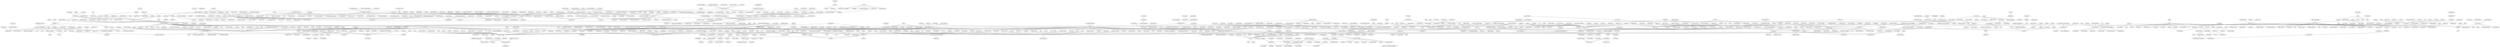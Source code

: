 strict graph "" {
	node [label="\N"];
	2049	[id=2049,
		label="Sophie Ellis-Bextor",
		level=1,
		pos="-1127.3484596606281,4242.748018159717",
		weight=0];
	79	[id=79,
		label="Scissor Sisters",
		level=2,
		pos="-621.5321526688048,4108.600794543954",
		weight=0];
	2049 -- 79	[level=2];
	2165	[id=2165,
		label=Sugababes,
		level=2,
		pos="-1189.924480023024,3728.1135787610174",
		weight=0];
	2049 -- 2165	[level=2];
	120	[id=120,
		label=Mika,
		level=2,
		pos="-1578.2223862706971,4047.2737453549175",
		weight=0];
	2049 -- 120	[level=2];
	158	[id=158,
		label="Lady GaGa",
		level=3,
		pos="-843.761686827511,3855.562337509434",
		weight=0];
	2049 -- 158	[level=3];
	170	[id=170,
		label="Just Jack",
		level=1,
		pos="-1387.7433081205654,3566.989301510276",
		weight=0];
	2049 -- 170	[level=1];
	393	[id=393,
		label="Kylie Minogue",
		level=2,
		pos="-437.0983843365857,4289.372577010472",
		weight=0];
	2049 -- 393	[level=2];
	833	[id=833,
		label=Robyn,
		level=3,
		pos="-1343.4187942038468,3855.5507424957955",
		weight=0];
	2049 -- 833	[level=3];
	1073	[id=1073,
		label=Madonna,
		level=1,
		pos="-1534.027091794063,3855.136773862519",
		weight=0];
	2049 -- 1073	[level=1];
	1249	[id=1249,
		label="Girls Aloud",
		level=3,
		pos="-1449.182433857267,4542.689223302403",
		weight=0];
	2049 -- 1249	[level=3];
	1328	[id=1328,
		label="Lily Allen",
		level=2,
		pos="-1591.7021584784484,4403.590665902673",
		weight=0];
	2049 -- 1328	[level=2];
	1618	[id=1618,
		label="Gwen Stefani",
		level=1,
		pos="-1074.2273695370504,4835.603641260033",
		weight=0];
	2049 -- 1618	[level=1];
	1776	[id=1776,
		label=Goldfrapp,
		level=1,
		pos="-662.5098081812312,3903.09190066985",
		weight=0];
	2049 -- 1776	[level=1];
	2001	[id=2001,
		label=Dido,
		level=1,
		pos="-1696.4503758014291,4221.876192088108",
		weight=0];
	2049 -- 2001	[level=1];
	2050	[id=2050,
		label=CocoRosie,
		level=3,
		pos="-7050.149528043958,8846.993205343762",
		weight=0];
	972	[id=972,
		label="Lykke Li",
		level=3,
		pos="-6771.011970388219,8459.383069148587",
		weight=0];
	2050 -- 972	[level=3];
	2051	[id=2051,
		label="Death From Above 1979",
		level=3,
		pos="1343.0879349290724,1917.5128496792445",
		weight=0];
	1895	[id=1895,
		label="Be Your Own Pet",
		level=1,
		pos="898.0079096802085,1921.744789071202",
		weight=0];
	2051 -- 1895	[level=3];
	4	[id=4,
		label=Tricky,
		level=2,
		pos="-2857.552694488155,4379.134212029774",
		weight=0];
	2386	[id=2386,
		label="DJ Krush",
		level=1,
		pos="-2808.816782015572,4929.136131837113",
		weight=0];
	4 -- 2386	[level=2];
	5	[id=5,
		label=Enon,
		level=3,
		pos="-7136.502388848316,8969.508620362873",
		weight=0];
	2514	[id=2514,
		label="The Fiery Furnaces",
		level=3,
		pos="-6838.322738324327,8546.380836865605",
		weight=0];
	5 -- 2514	[level=3];
	1887	[id=1887,
		label="Blonde Redhead",
		level=3,
		pos="-7025.598478929513,8531.356612718098",
		weight=0];
	5 -- 1887	[level=3];
	6	[id=6,
		label=Coolio,
		level=3,
		pos="1745.869818195698,10084.58734153867",
		weight=0];
	95	[id=95,
		label="Snoop Dogg",
		level=2,
		pos="1366.47299225094,9838.455167722514",
		weight=0];
	6 -- 95	[level=3];
	2169	[id=2169,
		label="Vanilla Ice",
		level=3,
		pos="1948.477928785247,10485.26675671728",
		weight=0];
	6 -- 2169	[level=3];
	7	[id=7,
		label=Calexico,
		level=2,
		pos="-8107.924815502072,9322.615118958045",
		weight=0];
	347	[id=347,
		label=DeVotchKa,
		level=2,
		pos="-8422.153846605454,9662.206525211062",
		weight=0];
	7 -- 347	[level=2];
	1468	[id=1468,
		label=Wilco,
		level=2,
		pos="-7675.931907706381,9090.868845410452",
		weight=0];
	7 -- 1468	[level=2];
	2056	[id=2056,
		label="The Ronettes",
		level=2,
		pos="2119.3921053075023,-14300.393808144117",
		weight=0];
	1065	[id=1065,
		label="The Supremes",
		level=2,
		pos="2096.694678687894,-14829.148713610997",
		weight=0];
	2056 -- 1065	[level=2];
	1086	[id=1086,
		label="The Righteous Brothers",
		level=1,
		pos="2132.8385152657797,-13750.211584259361",
		weight=0];
	2056 -- 1086	[level=2];
	9	[id=9,
		label=Everclear,
		level=3,
		pos="1468.8744059159542,-3835.775665134367",
		weight=0];
	1533	[id=1533,
		label="The Verve Pipe",
		level=1,
		pos="1781.4040317407157,-3521.663070512452",
		weight=0];
	9 -- 1533	[level=3];
	10	[id=10,
		label="The O'Jays",
		level=2,
		pos="5224.69016807072,-9930.724767285568",
		weight=0];
	31	[id=31,
		label="Barry White",
		level=2,
		pos="4781.660576632508,-9427.410640839316",
		weight=0];
	10 -- 31	[level=2];
	2105	[id=2105,
		label="Stevie Wonder",
		level=2,
		pos="5707.537089317835,-9826.817955413911",
		weight=0];
	10 -- 2105	[level=2];
	163	[id=163,
		label="Al Green",
		level=2,
		pos="5459.121321753108,-10366.938187767111",
		weight=0];
	10 -- 163	[level=2];
	2328	[id=2328,
		label="Bill Withers",
		level=2,
		pos="5673.885312142731,-10212.13484371124",
		weight=0];
	10 -- 2328	[level=2];
	1909	[id=1909,
		label="The Isley Brothers",
		level=2,
		pos="5763.232999126183,-10634.839479921775",
		weight=0];
	10 -- 1909	[level=2];
	12	[id=12,
		label=Enigma,
		level=2,
		pos="2928.038639351655,4906.571135365877",
		weight=0];
	774	[id=774,
		label=Schiller,
		level=2,
		pos="2428.5572657196435,4880.2155698911865",
		weight=0];
	12 -- 774	[level=2];
	2060	[id=2060,
		label="Arctic Monkeys",
		level=1,
		pos="-7757.023554334435,9946.204931544757",
		weight=0];
	1429	[id=1429,
		label=Babyshambles,
		level=1,
		pos="-8220.095321340616,10242.24621028214",
		weight=0];
	2060 -- 1429	[level=1];
	2061	[id=2061,
		label="Jimmy Eat World",
		level=1,
		pos="1409.506774552015,-2513.5741113380495",
		weight=0];
	2171	[id=2171,
		label="The Ataris",
		level=1,
		pos="1332.7930926354295,-1962.4483893864806",
		weight=0];
	2061 -- 2171	[level=1];
	1457	[id=1457,
		label="Further Seems Forever",
		level=2,
		pos="1136.6707149505999,-2937.9258750772806",
		weight=0];
	2061 -- 1457	[level=2];
	15	[id=15,
		label=Garbage,
		level=1,
		pos="144.10107827724937,6171.430093826422",
		weight=0];
	217	[id=217,
		label="No Doubt",
		level=1,
		pos="-327.28073866801526,5875.166944087061",
		weight=0];
	15 -- 217	[level=1];
	16	[id=16,
		label="Modest Mouse",
		level=1,
		pos="-5144.52032529895,6877.160777466273",
		weight=0];
	637	[id=637,
		label="Ugly Casanova",
		level=1,
		pos="-5682.791294752456,7019.764908880265",
		weight=0];
	16 -- 637	[level=1];
	18	[id=18,
		label=Texas,
		level=3,
		pos="5169.072655808666,-10095.48745529309",
		weight=0];
	1691	[id=1691,
		label="Alison Moyet",
		level=1,
		pos="4697.911170641788,-10023.239806523332",
		weight=0];
	18 -- 1691	[level=3];
	19	[id=19,
		label="The Microphones",
		level=2,
		pos="-5222.560801329795,7063.231583731942",
		weight=0];
	19 -- 637	[level=2];
	1599	[id=1599,
		label=Smog,
		level=2,
		pos="-5328.01750421888,7512.816083657723",
		weight=0];
	19 -- 1599	[level=2];
	21	[id=21,
		label=Tonic,
		level=3,
		pos="1891.1628335364485,-4341.298648416154",
		weight=0];
	922	[id=922,
		label="Third Eye Blind",
		level=3,
		pos="1450.6024230109585,-4312.129065234452",
		weight=0];
	21 -- 922	[level=3];
	1123	[id=1123,
		label="Duncan Sheik",
		level=1,
		pos="2197.3304169680746,-3905.677628651332",
		weight=0];
	21 -- 1123	[level=3];
	2069	[id=2069,
		label="Nightmares on Wax",
		level=3,
		pos="-2414.516206458741,3940.537825259816",
		weight=0];
	469	[id=469,
		label="Kruder & Dorfmeister",
		level=1,
		pos="-2388.3182925618657,4380.778610596239",
		weight=0];
	2069 -- 469	[level=3];
	2070	[id=2070,
		label=Quantic,
		level=2,
		pos="-4287.427238703514,5259.938210571243",
		weight=0];
	85	[id=85,
		label="The Quantic Soul Orchestra",
		level=2,
		pos="-4488.770867022227,4814.856383467582",
		weight=0];
	2070 -- 85	[level=2];
	2017	[id=2017,
		label="9 Lazy 9",
		level=2,
		pos="-3889.7630058182067,5013.440547918497",
		weight=0];
	2070 -- 2017	[level=2];
	2071	[id=2071,
		label="Maroon 5",
		level=1,
		pos="4309.193593571728,-3323.116741065319",
		weight=0];
	931	[id=931,
		label=OneRepublic,
		level=1,
		pos="3774.435767559569,-3431.271519253065",
		weight=0];
	2071 -- 931	[level=1];
	2074	[id=2074,
		label=Feeder,
		level=3,
		pos="-1863.5020927467792,845.6241010959009",
		weight=0];
	1379	[id=1379,
		label="The Automatic",
		level=1,
		pos="-2106.5638113733585,1227.7082751181695",
		weight=0];
	2074 -- 1379	[level=3];
	1434	[id=1434,
		label="Simply Red",
		level=1,
		pos="3996.735399951534,-8863.9332080877",
		weight=0];
	31 -- 1434	[level=2];
	33	[id=33,
		label=Morcheeba,
		level=2,
		pos="-3358.175058721882,6566.735384846686",
		weight=0];
	2460	[id=2460,
		label=Portishead,
		level=1,
		pos="-3841.6713517250855,6405.1885971069005",
		weight=0];
	33 -- 2460	[level=2];
	34	[id=34,
		label="Benny Benassi",
		level=3,
		pos="869.470508289571,4980.713115787348",
		weight=0];
	1714	[id=1714,
		label="Global Deejays",
		level=3,
		pos="963.972052770783,4540.493313394041",
		weight=0];
	34 -- 1714	[level=3];
	2082	[id=2082,
		label="of Montreal",
		level=2,
		pos="-6518.9723091291,7376.682404424237",
		weight=0];
	310	[id=310,
		label="The Apples in Stereo",
		level=1,
		pos="-6628.844881216868,7883.800396476716",
		weight=0];
	2082 -- 310	[level=2];
	2083	[id=2083,
		label=Hellogoodbye,
		level=3,
		pos="-11530.960426707863,10194.956048463895",
		weight=0];
	444	[id=444,
		label="Cute Is What We Aim For",
		level=1,
		pos="-11110.613147901902,10014.272617848148",
		weight=0];
	2083 -- 444	[level=3];
	2084	[id=2084,
		label="Black Rebel Motorcycle Club",
		level=2,
		pos="-1339.0488221530409,2333.7488701601937",
		weight=0];
	1555	[id=1555,
		label="The Verve",
		level=1,
		pos="-1544.4582735936935,1851.0817075748482",
		weight=0];
	2084 -- 1555	[level=2];
	38	[id=38,
		label="Luis Miguel",
		level=3,
		pos="-3165.74527899583,2399.618915355467",
		weight=0];
	1227	[id=1227,
		label="Ricardo Arjona",
		level=3,
		pos="-3612.528474057397,2495.174525509002",
		weight=0];
	38 -- 1227	[level=3];
	1367	[id=1367,
		label="Ricky Martin",
		level=3,
		pos="-2715.4994543875264,2357.1990214598436",
		weight=0];
	38 -- 1367	[level=3];
	39	[id=39,
		label="Four Tet",
		level=2,
		pos="-4683.990260914652,5588.210473674291",
		weight=0];
	379	[id=379,
		label=Apparat,
		level=2,
		pos="-4203.43833692255,5803.30464223837",
		weight=0];
	39 -- 379	[level=2];
	1608	[id=1608,
		label="Aphex Twin",
		level=2,
		pos="-4976.193315329869,5185.622214247982",
		weight=0];
	39 -- 1608	[level=2];
	2087	[id=2087,
		label="Q-Tip",
		level=3,
		pos="970.2744452195238,10060.217678480018",
		weight=0];
	813	[id=813,
		label="N*E*R*D",
		level=3,
		pos="580.8963443586015,10292.847007003013",
		weight=0];
	2087 -- 813	[level=3];
	1117	[id=1117,
		label="Mos Def",
		level=1,
		pos="511.443888801208,9734.664670433047",
		weight=0];
	2087 -- 1117	[level=3];
	41	[id=41,
		label="The Vines",
		level=2,
		pos="-317.2521204108508,940.8526482239461",
		weight=0];
	1687	[id=1687,
		label="The White Stripes",
		level=1,
		pos="-260.58130308161617,1445.627409148772",
		weight=0];
	41 -- 1687	[level=2];
	2090	[id=2090,
		label=Bonobo,
		level=3,
		pos="-3011.0630941049926,4446.11725841445",
		weight=0];
	2090 -- 2386	[level=3];
	43	[id=43,
		label="Avenged Sevenfold",
		level=3,
		pos="1444.40633297216,408.71808333371246",
		weight=0];
	2156	[id=2156,
		label=Slipknot,
		level=1,
		pos="1914.966135596701,473.59368416576694",
		weight=0];
	43 -- 2156	[level=3];
	44	[id=44,
		label=Alphaville,
		level=1,
		pos="5706.701058055911,-11754.169498408028",
		weight=0];
	1096	[id=1096,
		label=Sandra,
		level=1,
		pos="6185.887619299698,-12276.55477285475",
		weight=0];
	44 -- 1096	[level=1];
	1221	[id=1221,
		label=Falco,
		level=1,
		pos="5112.793615856168,-11025.949338331897",
		weight=0];
	44 -- 1221	[level=1];
	2092	[id=2092,
		label="50 Cent",
		level=2,
		pos="1215.263002154585,9360.871415795578",
		weight=0];
	2092 -- 95	[level=2];
	749	[id=749,
		label="Lloyd Banks",
		level=2,
		pos="1160.5158290023676,8862.316146988931",
		weight=0];
	2092 -- 749	[level=2];
	46	[id=46,
		label="Arch Enemy",
		level=2,
		pos="4151.140136976992,302.8398495442477",
		weight=0];
	242	[id=242,
		label="The Haunted",
		level=3,
		pos="4587.4378783863685,446.038968533539",
		weight=0];
	46 -- 242	[level=3];
	2303	[id=2303,
		label="Dark Tranquillity",
		level=2,
		pos="4655.135329821509,199.4482663891887",
		weight=0];
	46 -- 2303	[level=2];
	1272	[id=1272,
		label="Lamb of God",
		level=1,
		pos="3622.938528626563,312.89990011551504",
		weight=0];
	46 -- 1272	[level=2];
	47	[id=47,
		label="Dirty Pretty Things",
		level=3,
		pos="-7778.517596466507,10196.99677967187",
		weight=0];
	47 -- 1429	[level=3];
	48	[id=48,
		label="The Cranberries",
		level=1,
		pos="-295.23068001815284,6307.430974872799",
		weight=0];
	48 -- 217	[level=1];
	49	[id=49,
		label="Amon Tobin",
		level=3,
		pos="-2718.954154147491,4990.544738662866",
		weight=0];
	1919	[id=1919,
		label="The Dust Brothers",
		level=1,
		pos="-2872.6272544462067,5421.6372759030655",
		weight=0];
	49 -- 1919	[level=3];
	2095	[id=2095,
		label="Crowded House",
		level=3,
		pos="5822.768518426177,-11539.428402628946",
		weight=0];
	367	[id=367,
		label="The Beautiful South",
		level=3,
		pos="5245.903448980891,-10810.784781342445",
		weight=0];
	2095 -- 367	[level=3];
	51	[id=51,
		label=Télépopmusik,
		level=2,
		pos="-3661.0163181003736,6333.091084228416",
		weight=0];
	1243	[id=1243,
		label=UNKLE,
		level=1,
		pos="-3455.399444288111,5882.831250346548",
		weight=0];
	51 -- 1243	[level=2];
	52	[id=52,
		label="Kings of Leon",
		level=1,
		pos="678.26200826165,1407.9300064773927",
		weight=0];
	1204	[id=1204,
		label="The Black Keys",
		level=1,
		pos="237.90120373852335,1723.9865173880003",
		weight=0];
	52 -- 1204	[level=1];
	2096	[id=2096,
		label="Howie Day",
		level=3,
		pos="1792.346073345227,-4150.7747348460125",
		weight=0];
	2096 -- 1123	[level=3];
	2099	[id=2099,
		label=Redman,
		level=1,
		pos="835.1294401720941,10912.287869773272",
		weight=0];
	152	[id=152,
		label="Busta Rhymes",
		level=3,
		pos="1135.186519768765,11246.303061754954",
		weight=0];
	2099 -- 152	[level=3];
	2249	[id=2249,
		label="Masta Ace",
		level=1,
		pos="303.26558710587017,10701.888537811687",
		weight=0];
	2099 -- 2249	[level=1];
	1218	[id=1218,
		label=DMX,
		level=3,
		pos="1277.8596499916948,10988.812022585807",
		weight=0];
	2099 -- 1218	[level=3];
	1644	[id=1644,
		label="Wu-Tang Clan",
		level=3,
		pos="1178.282658651995,10621.47191562528",
		weight=0];
	2099 -- 1644	[level=3];
	2046	[id=2046,
		label="Method Man",
		level=1,
		pos="1324.1116410581283,11182.0884395787",
		weight=0];
	2099 -- 2046	[level=1];
	55	[id=55,
		label=Mogwai,
		level=2,
		pos="5649.258995244394,1499.5929821002937",
		weight=0];
	703	[id=703,
		label="A Silver Mt. Zion",
		level=1,
		pos="5155.474170170995,1578.1958431180833",
		weight=0];
	55 -- 703	[level=2];
	56	[id=56,
		label=Milburn,
		level=3,
		pos="-2531.9666440297115,1501.0848044225609",
		weight=0];
	56 -- 1379	[level=3];
	1676	[id=1676,
		label="Art Brut",
		level=3,
		pos="-2786.335306221306,1127.6809303642099",
		weight=0];
	56 -- 1676	[level=3];
	2100	[id=2100,
		label="The Flaming Lips",
		level=1,
		pos="-7086.529158070163,7580.21734396638",
		weight=0];
	2100 -- 310	[level=1];
	58	[id=58,
		label="Sunset Rubdown",
		level=1,
		pos="-5599.1442800218265,6392.228684118401",
		weight=0];
	58 -- 637	[level=1];
	1116	[id=1116,
		label="Casiotone for the Painfully Alone",
		level=1,
		pos="-6136.884615413335,6537.7495886615525",
		weight=0];
	58 -- 1116	[level=1];
	2102	[id=2102,
		label="Sneaker Pimps",
		level=3,
		pos="-3013.5912233232557,5769.20560672972",
		weight=0];
	2102 -- 1243	[level=3];
	60	[id=60,
		label="Bette Midler",
		level=1,
		pos="5362.663724014494,-10979.21140681204",
		weight=0];
	60 -- 1691	[level=1];
	1741	[id=1741,
		label="Judy Garland",
		level=1,
		pos="6044.64224850221,-11810.447037471848",
		weight=0];
	60 -- 1741	[level=1];
	61	[id=61,
		label="Lil' Kim",
		level=1,
		pos="-41.794145826421584,7433.895450066057",
		weight=0];
	622	[id=622,
		label="Missy Elliott",
		level=3,
		pos="145.8787048199532,7842.197829732517",
		weight=0];
	61 -- 622	[level=3];
	812	[id=812,
		label=Ciara,
		level=3,
		pos="-159.2007487071312,7870.9830780003595",
		weight=0];
	61 -- 812	[level=3];
	1759	[id=1759,
		label="Mary J. Blige",
		level=1,
		pos="-618.3697554122672,7176.762146366178",
		weight=0];
	61 -- 1759	[level=1];
	1966	[id=1966,
		label="LL Cool J",
		level=1,
		pos="-71.35679848089376,8025.9225578251935",
		weight=0];
	61 -- 1966	[level=1];
	2106	[id=2106,
		label="Macy Gray",
		level=3,
		pos="452.53568052483297,6943.583404222029",
		weight=0];
	422	[id=422,
		label="Joss Stone",
		level=1,
		pos="182.67628184596697,7302.367794415355",
		weight=0];
	2106 -- 422	[level=3];
	64	[id=64,
		label="Pet Shop Boys",
		level=2,
		pos="5147.075701397029,-10418.97508172913",
		weight=0];
	64 -- 1691	[level=2];
	67	[id=67,
		label=Nas,
		level=2,
		pos="102.41644198733206,10026.069954691888",
		weight=0];
	67 -- 1117	[level=2];
	69	[id=69,
		label="The New Pornographers",
		level=3,
		pos="-6894.402019048586,7524.655736207234",
		weight=0];
	69 -- 310	[level=3];
	75	[id=75,
		label=Vitalic,
		level=2,
		pos="-5447.720464140133,8305.360854778923",
		weight=0];
	894	[id=894,
		label="Miss Kittin & The Hacker",
		level=2,
		pos="-4901.965106939018,8301.619499180975",
		weight=0];
	75 -- 894	[level=2];
	918	[id=918,
		label=Fischerspooner,
		level=3,
		pos="-5406.613408608482,7856.297792976249",
		weight=0];
	75 -- 918	[level=3];
	919	[id=919,
		label=Digitalism,
		level=3,
		pos="-5064.95587206725,8565.243412808288",
		weight=0];
	75 -- 919	[level=3];
	944	[id=944,
		label="Boys Noize",
		level=2,
		pos="-5082.390778276815,7948.964124268083",
		weight=0];
	75 -- 944	[level=2];
	1275	[id=1275,
		label="Simian Mobile Disco",
		level=3,
		pos="-5012.602793904436,8115.360745812577",
		weight=0];
	75 -- 1275	[level=3];
	76	[id=76,
		label=311,
		level=3,
		pos="17.020804455720167,5578.789093021982",
		weight=0];
	76 -- 217	[level=3];
	77	[id=77,
		label="José González",
		level=2,
		pos="-8444.221626781818,8591.329943020575",
		weight=0];
	2446	[id=2446,
		label="Fleet Foxes",
		level=1,
		pos="-8239.28912870733,9275.545665227914",
		weight=0];
	77 -- 2446	[level=2];
	78	[id=78,
		label="Ice Cube",
		level=3,
		pos="1110.2669510065168,10208.278646330158",
		weight=0];
	78 -- 95	[level=3];
	1988	[id=1988,
		label="Public Enemy",
		level=3,
		pos="1421.8896057913976,10533.033267685776",
		weight=0];
	78 -- 1988	[level=3];
	2124	[id=2124,
		label="Aretha Franklin",
		level=2,
		pos="574.7739984960838,7619.764929500427",
		weight=0];
	2124 -- 422	[level=2];
	2125	[id=2125,
		label="Jennifer Lopez",
		level=2,
		pos="-44.1095350209946,6567.2175890338385",
		weight=0];
	616	[id=616,
		label="Mariah Carey",
		level=1,
		pos="-636.1493363551965,6597.054573559226",
		weight=0];
	2125 -- 616	[level=2];
	82	[id=82,
		label="Annie Lennox",
		level=1,
		pos="4699.687880692443,-8953.02856509361",
		weight=0];
	313	[id=313,
		label=Cher,
		level=3,
		pos="5032.737899977365,-9222.107217613542",
		weight=0];
	82 -- 313	[level=3];
	2584	[id=2584,
		label="Kate Bush",
		level=1,
		pos="5213.94602940213,-9306.740588973436",
		weight=0];
	82 -- 2584	[level=1];
	82 -- 1434	[level=1];
	2126	[id=2126,
		label=Roxette,
		level=1,
		pos="5792.403012107721,-12689.179223173369",
		weight=0];
	2235	[id=2235,
		label="Ace of Base",
		level=3,
		pos="5016.43424687916,-12107.859250237505",
		weight=0];
	2126 -- 2235	[level=3];
	2377	[id=2377,
		label=ABBA,
		level=2,
		pos="5945.525459250981,-13179.806733297502",
		weight=0];
	2126 -- 2377	[level=2];
	375	[id=375,
		label="The Corrs",
		level=3,
		pos="6150.386806562459,-12418.745752049503",
		weight=0];
	2126 -- 375	[level=3];
	555	[id=555,
		label="Savage Garden",
		level=3,
		pos="6263.017078771652,-12687.399308754228",
		weight=0];
	2126 -- 555	[level=3];
	2126 -- 1096	[level=1];
	2018	[id=2018,
		label="Bon Jovi",
		level=1,
		pos="5228.436527815245,-12266.761102224142",
		weight=0];
	2126 -- 2018	[level=1];
	2127	[id=2127,
		label="The Darkness",
		level=3,
		pos="4612.895864995175,-7895.993854906796",
		weight=0];
	768	[id=768,
		label="Thin Lizzy",
		level=1,
		pos="4176.162102379463,-8061.413260806938",
		weight=0];
	2127 -- 768	[level=3];
	2034	[id=2034,
		label=Jamiroquai,
		level=2,
		pos="-4881.2003894014015,4505.328534525574",
		weight=0];
	85 -- 2034	[level=2];
	2128	[id=2128,
		label="Dashboard Confessional",
		level=2,
		pos="720.1095971019276,-3213.6998098131066",
		weight=0];
	2128 -- 1457	[level=2];
	2130	[id=2130,
		label=Fugees,
		level=3,
		pos="116.34793469805822,9514.93554815474",
		weight=0];
	2130 -- 1117	[level=3];
	2132	[id=2132,
		label=Emperor,
		level=3,
		pos="6804.967525175489,329.6596135047945",
		weight=0];
	2361	[id=2361,
		label=Satyricon,
		level=3,
		pos="6377.942744993701,478.4338667570836",
		weight=0];
	2132 -- 2361	[level=3];
	1180	[id=1180,
		label="Cradle of Filth",
		level=3,
		pos="7251.560911718105,274.3449878794145",
		weight=0];
	2132 -- 1180	[level=3];
	89	[id=89,
		label=Jem,
		level=2,
		pos="-2759.8629799510986,7150.39148728808",
		weight=0];
	151	[id=151,
		label="Bitter:Sweet",
		level=2,
		pos="-3246.6556014851312,7061.430272147751",
		weight=0];
	89 -- 151	[level=2];
	2133	[id=2133,
		label="Amon Amarth",
		level=3,
		pos="5100.591586428511,83.5261697258453",
		weight=0];
	2133 -- 2303	[level=3];
	452	[id=452,
		label=Ensiferum,
		level=3,
		pos="5552.721224026825,127.70062821364155",
		weight=0];
	2133 -- 452	[level=3];
	91	[id=91,
		label="Regina Spektor",
		level=2,
		pos="3391.6629736633095,-5507.717125211395",
		weight=0];
	2483	[id=2483,
		label=Mirah,
		level=3,
		pos="3853.8805795153835,-5769.229126148864",
		weight=0];
	91 -- 2483	[level=3];
	548	[id=548,
		label="Ingrid Michaelson",
		level=2,
		pos="2893.1852462936313,-5277.291177480403",
		weight=0];
	91 -- 548	[level=2];
	823	[id=823,
		label="Imogen Heap",
		level=2,
		pos="3768.798991971184,-5175.5844813848125",
		weight=0];
	91 -- 823	[level=2];
	1217	[id=1217,
		label="Kate Nash",
		level=2,
		pos="3888.320755485072,-5554.908816284607",
		weight=0];
	91 -- 1217	[level=2];
	1264	[id=1264,
		label="Joanna Newsom",
		level=3,
		pos="3820.1480019540145,-5368.880257372368",
		weight=0];
	91 -- 1264	[level=3];
	1702	[id=1702,
		label="The Dresden Dolls",
		level=3,
		pos="3508.429836920766,-5943.7753607390605",
		weight=0];
	91 -- 1702	[level=3];
	1833	[id=1833,
		label="Rilo Kiley",
		level=2,
		pos="3703.249344763473,-5900.928281045084",
		weight=0];
	91 -- 1833	[level=2];
	2135	[id=2135,
		label="Natasha Bedingfield",
		level=2,
		pos="-172.14203240069565,5071.514964728665",
		weight=0];
	2152	[id=2152,
		label="Ashlee Simpson",
		level=1,
		pos="-651.3389567724153,5261.435246879579",
		weight=0];
	2135 -- 2152	[level=2];
	94	[id=94,
		label="The Clash",
		level=1,
		pos="4438.364684405864,-13363.509665270214",
		weight=0];
	1344	[id=1344,
		label="The Damned",
		level=1,
		pos="4352.276992557479,-12820.240791683134",
		weight=0];
	94 -- 1344	[level=1];
	2232	[id=2232,
		label="2Pac",
		level=2,
		pos="1440.8344195754032,10333.282489769766",
		weight=0];
	95 -- 2232	[level=2];
	416	[id=416,
		label="Dr. Dre",
		level=2,
		pos="1860.0683215502222,9919.697339449403",
		weight=0];
	95 -- 416	[level=2];
	2143	[id=2143,
		label="Modest Petrovich Mussorgsky",
		level=2,
		pos="-2784.9342379914046,7596.72875133456",
		weight=0];
	1669	[id=1669,
		label="Felix Mendelssohn",
		level=2,
		pos="-3066.45686268703,8128.088662328679",
		weight=0];
	2143 -- 1669	[level=2];
	1984	[id=1984,
		label="Dmitri Shostakovich",
		level=2,
		pos="-2583.237983603738,7010.65811338833",
		weight=0];
	2143 -- 1984	[level=2];
	2144	[id=2144,
		label="Jack Johnson",
		level=1,
		pos="2635.556471753205,-5520.090287697953",
		weight=0];
	1711	[id=1711,
		label="Tristan Prettyman",
		level=1,
		pos="2417.7422903837173,-4928.898437130965",
		weight=0];
	2144 -- 1711	[level=1];
	1924	[id=1924,
		label="Dave Matthews & Tim Reynolds",
		level=1,
		pos="2839.659905528302,-6085.046478416249",
		weight=0];
	2144 -- 1924	[level=1];
	2146	[id=2146,
		label=Prince,
		level=2,
		pos="6478.775480486003,-11028.305705020037",
		weight=0];
	1433	[id=1433,
		label="Rick James",
		level=2,
		pos="6047.595960270388,-10781.56315791442",
		weight=0];
	2146 -- 1433	[level=2];
	99	[id=99,
		label="Queens of the Stone Age",
		level=1,
		pos="-107.28372389046456,-725.342877644199",
		weight=0];
	325	[id=325,
		label="Rage Against the Machine",
		level=1,
		pos="131.14855871378927,-176.20769581055796",
		weight=0];
	99 -- 325	[level=1];
	1212	[id=1212,
		label=Soundgarden,
		level=1,
		pos="-409.9712510270457,-1263.7818018752005",
		weight=0];
	99 -- 1212	[level=1];
	1677	[id=1677,
		label="Foo Fighters",
		level=1,
		pos="313.17254156945,-1076.6025193899939",
		weight=0];
	99 -- 1677	[level=1];
	2148	[id=2148,
		label="Massive Attack",
		level=1,
		pos="-3288.2629948141303,5213.211662076645",
		weight=0];
	2148 -- 2386	[level=1];
	2148 -- 1919	[level=1];
	2152 -- 217	[level=1];
	413	[id=413,
		label="Nelly Furtado",
		level=1,
		pos="-564.4692197047862,4710.467953376332",
		weight=0];
	2152 -- 413	[level=1];
	2506	[id=2506,
		label="Katy Perry",
		level=2,
		pos="-894.3166265710702,4828.244134799874",
		weight=0];
	2152 -- 2506	[level=2];
	573	[id=573,
		label="Vanessa Carlton",
		level=3,
		pos="-1089.3961553510685,5146.545638415437",
		weight=0];
	2152 -- 573	[level=3];
	776	[id=776,
		label="The Pussycat Dolls",
		level=1,
		pos="-729.3498192680895,5997.9112065778245",
		weight=0];
	2152 -- 776	[level=1];
	1057	[id=1057,
		label="Avril Lavigne",
		level=1,
		pos="-87.53109465950496,5232.031029912769",
		weight=0];
	2152 -- 1057	[level=1];
	1081	[id=1081,
		label="Britney Spears",
		level=1,
		pos="-709.1640962203069,5808.382528189843",
		weight=0];
	2152 -- 1081	[level=1];
	1215	[id=1215,
		label="Michelle Branch",
		level=3,
		pos="-538.4931789181422,5699.48770503537",
		weight=0];
	2152 -- 1215	[level=3];
	1371	[id=1371,
		label="The Veronicas",
		level=2,
		pos="-357.72986785101995,5699.912271751695",
		weight=0];
	2152 -- 1371	[level=2];
	1447	[id=1447,
		label="Kelly Clarkson",
		level=1,
		pos="-219.77694117241833,4864.79215296091",
		weight=0];
	2152 -- 1447	[level=1];
	2152 -- 1618	[level=1];
	1709	[id=1709,
		label="Hilary Duff",
		level=3,
		pos="-721.9219241565343,4800.142706033452",
		weight=0];
	2152 -- 1709	[level=3];
	1780	[id=1780,
		label=JoJo,
		level=3,
		pos="-226.8327326256044,5359.907432249342",
		weight=0];
	2152 -- 1780	[level=3];
	1849	[id=1849,
		label="Lindsay Lohan",
		level=3,
		pos="-1093.4588263386445,5346.062377839968",
		weight=0];
	2152 -- 1849	[level=3];
	1938	[id=1938,
		label="Christina Aguilera",
		level=1,
		pos="-239.61735187759342,5486.084405906644",
		weight=0];
	2152 -- 1938	[level=1];
	2006	[id=2006,
		label=Pink,
		level=2,
		pos="-393.34216631634604,4808.721985211516",
		weight=0];
	2152 -- 2006	[level=2];
	105	[id=105,
		label="Chet Baker",
		level=2,
		pos="7603.154488018385,-13802.247285860298",
		weight=0];
	788	[id=788,
		label="Charlie Parker",
		level=2,
		pos="7047.8494691141,-13432.774466514049",
		weight=0];
	105 -- 788	[level=2];
	1749	[id=1749,
		label="Billie Holiday",
		level=1,
		pos="6624.73300743612,-12792.719918994144",
		weight=0];
	105 -- 1749	[level=2];
	2153	[id=2153,
		label="Chris Rea",
		level=1,
		pos="3979.974176201526,-8385.27718098567",
		weight=0];
	2509	[id=2509,
		label="Rod Stewart",
		level=2,
		pos="4446.6165589993525,-8279.319034688026",
		weight=0];
	2153 -- 2509	[level=2];
	747	[id=747,
		label="Dire Straits",
		level=1,
		pos="4541.4705088718365,-8489.295929719417",
		weight=0];
	2153 -- 747	[level=1];
	868	[id=868,
		label="John Mayall & The Bluesbreakers",
		level=1,
		pos="3902.486925658875,-7848.898471920902",
		weight=0];
	2153 -- 868	[level=1];
	1268	[id=1268,
		label="Joe Cocker",
		level=3,
		pos="4385.264748545516,-8560.632293256847",
		weight=0];
	2153 -- 1268	[level=3];
	1617	[id=1617,
		label=Sting,
		level=1,
		pos="3596.6653000938004,-8878.512476198883",
		weight=0];
	2153 -- 1617	[level=1];
	108	[id=108,
		label="De La Soul",
		level=3,
		pos="935.9132647736628,9890.602003689159",
		weight=0];
	108 -- 1117	[level=3];
	109	[id=109,
		label=Beirut,
		level=3,
		pos="-8633.238331832623,9001.876910156003",
		weight=0];
	109 -- 2446	[level=3];
	2204	[id=2204,
		label="Machine Head",
		level=1,
		pos="2512.166290484043,317.9595573222065",
		weight=0];
	2156 -- 2204	[level=1];
	2205	[id=2205,
		label="Ko\:042fn",
		level=1,
		pos="2148.5160431042063,987.1072728351676",
		weight=0];
	2156 -- 2205	[level=1];
	2274	[id=2274,
		label="Drowning Pool",
		level=3,
		pos="2203.623321676001,807.4094092491666",
		weight=0];
	2156 -- 2274	[level=3];
	2315	[id=2315,
		label=Trivium,
		level=3,
		pos="1615.5824684035433,125.53356179586484",
		weight=0];
	2156 -- 2315	[level=3];
	2319	[id=2319,
		label=Dope,
		level=1,
		pos="2485.788893906113,657.0319344396761",
		weight=0];
	2156 -- 2319	[level=1];
	2420	[id=2420,
		label="P.O.D.",
		level=2,
		pos="2406.5276648549193,485.2354100496095",
		weight=0];
	2156 -- 2420	[level=2];
	446	[id=446,
		label=Disturbed,
		level=2,
		pos="1492.8538457987777,770.1097808934437",
		weight=0];
	2156 -- 446	[level=2];
	2536	[id=2536,
		label="Bullet For My Valentine",
		level=3,
		pos="1773.9238000046494,40.58231139048024",
		weight=0];
	2156 -- 2536	[level=3];
	2568	[id=2568,
		label="Linkin Park",
		level=1,
		pos="2381.7423934955636,800.5230901736015",
		weight=0];
	2156 -- 2568	[level=1];
	565	[id=565,
		label="Static-X",
		level=3,
		pos="2221.5648895975514,138.03671623959735",
		weight=0];
	2156 -- 565	[level=3];
	583	[id=583,
		label="Stone Sour",
		level=3,
		pos="2313.908865710563,308.1709485802012",
		weight=0];
	2156 -- 583	[level=3];
	915	[id=915,
		label=Godsmack,
		level=2,
		pos="1647.6631544123115,896.7353923494613",
		weight=0];
	2156 -- 915	[level=2];
	943	[id=943,
		label=Mudvayne,
		level=3,
		pos="1476.0309231163283,579.8583844752883",
		weight=0];
	2156 -- 943	[level=3];
	1084	[id=1084,
		label="System of a Down",
		level=1,
		pos="1776.0250877671942,1018.3505130423671",
		weight=0];
	2156 -- 1084	[level=1];
	1099	[id=1099,
		label=Deftones,
		level=2,
		pos="2117.127925457852,-8.891479542789114",
		weight=0];
	2156 -- 1099	[level=2];
	1175	[id=1175,
		label="Papa Roach",
		level=1,
		pos="1294.5639620685479,242.34062775856194",
		weight=0];
	2156 -- 1175	[level=1];
	2040	[id=2040,
		label="Limp Bizkit",
		level=2,
		pos="1946.967739501913,974.2148102907697",
		weight=0];
	2156 -- 2040	[level=2];
	111	[id=111,
		label="R.E.M.",
		level=1,
		pos="3008.5660387964354,-4619.572270101811",
		weight=0];
	1446	[id=1446,
		label="Toad the Wet Sprocket",
		level=1,
		pos="2561.215092457828,-4301.053305017637",
		weight=0];
	111 -- 1446	[level=1];
	2157	[id=2157,
		label="Blind Guardian",
		level=3,
		pos="7045.746596412309,-16626.737723431463",
		weight=0];
	1742	[id=1742,
		label="Demons & Wizards",
		level=3,
		pos="7062.241475181794,-16170.700778393484",
		weight=0];
	2157 -- 1742	[level=3];
	2161	[id=2161,
		label=Justice,
		level=1,
		pos="-4936.199949938316,7204.872491410053",
		weight=0];
	2321	[id=2321,
		label="LCD Soundsystem",
		level=1,
		pos="-4539.784705155757,6540.191996968897",
		weight=0];
	2161 -- 2321	[level=1];
	1646	[id=1646,
		label="DJ Mehdi",
		level=1,
		pos="-5128.149225181907,7523.340588417017",
		weight=0];
	2161 -- 1646	[level=1];
	116	[id=116,
		label="The Beatles",
		level=1,
		pos="2659.9408437207135,-12507.472133899695",
		weight=0];
	2259	[id=2259,
		label="Paul McCartney",
		level=1,
		pos="2362.2637113077117,-12028.792066773576",
		weight=0];
	116 -- 2259	[level=1];
	2166	[id=2166,
		label="Craig David",
		level=3,
		pos="2732.5639608207252,9052.368174318019",
		weight=0];
	256	[id=256,
		label=Joe,
		level=2,
		pos="2328.0327816745153,8854.770985542054",
		weight=0];
	2166 -- 256	[level=3];
	1977	[id=1977,
		label="Sir Mix-A-Lot",
		level=3,
		pos="2395.669359088319,10435.064943331125",
		weight=0];
	2169 -- 1977	[level=3];
	2170	[id=2170,
		label="Alkaline Trio",
		level=3,
		pos="1069.1925581613284,-2332.5647901412403",
		weight=0];
	2170 -- 2171	[level=3];
	159	[id=159,
		label="No Use for a Name",
		level=1,
		pos="1227.115181761559,-1405.42270172167",
		weight=0];
	2171 -- 159	[level=1];
	840	[id=840,
		label=Lit,
		level=1,
		pos="1771.0828661860373,-2375.201544651706",
		weight=0];
	2171 -- 840	[level=1];
	1176	[id=1176,
		label="New Found Glory",
		level=3,
		pos="1582.9237474261608,-2335.569492532133",
		weight=0];
	2171 -- 1176	[level=3];
	1332	[id=1332,
		label=Sugarcult,
		level=2,
		pos="820.9786235283862,-1805.4382374496577",
		weight=0];
	2171 -- 1332	[level=2];
	1779	[id=1779,
		label="The Starting Line",
		level=3,
		pos="1239.4498933199168,-2418.3596850697945",
		weight=0];
	2171 -- 1779	[level=3];
	2172	[id=2172,
		label="New Order",
		level=2,
		pos="-3175.2262912434594,453.60233806028907",
		weight=0];
	837	[id=837,
		label="Joy Division",
		level=1,
		pos="-3582.463326098918,743.553708984351",
		weight=0];
	2172 -- 837	[level=2];
	125	[id=125,
		label=Nelly,
		level=3,
		pos="-270.6333598356337,8405.57914414104",
		weight=0];
	2477	[id=2477,
		label=Ludacris,
		level=1,
		pos="119.40936978807315,8606.746960376704",
		weight=0];
	125 -- 2477	[level=3];
	2174	[id=2174,
		label="Elvis Costello",
		level=2,
		pos="-9742.168990560058,8621.958878452817",
		weight=0];
	829	[id=829,
		label="Lou Reed",
		level=2,
		pos="-9286.142191717181,8418.288889560605",
		weight=0];
	2174 -- 829	[level=2];
	2175	[id=2175,
		label=Caesars,
		level=2,
		pos="-7567.3602672142315,9889.529724408312",
		weight=0];
	1361	[id=1361,
		label="The Perishers",
		level=2,
		pos="-7147.159863478935,9615.689400768453",
		weight=0];
	2175 -- 1361	[level=2];
	1689	[id=1689,
		label="Mando Diao",
		level=2,
		pos="-7702.65426683939,10380.505399451666",
		weight=0];
	2175 -- 1689	[level=2];
	128	[id=128,
		label="Blue Öyster Cult",
		level=3,
		pos="3262.4322888484344,-9982.154778359125",
		weight=0];
	466	[id=466,
		label=Foghat,
		level=1,
		pos="2818.065289996841,-10058.290397387595",
		weight=0];
	128 -- 466	[level=3];
	2176	[id=2176,
		label="Anna Nalick",
		level=3,
		pos="2295.6136378893584,-5371.384305460015",
		weight=0];
	2176 -- 1711	[level=3];
	130	[id=130,
		label="Robbie Williams",
		level=1,
		pos="-585.3434686345056,1798.2292500363037",
		weight=0];
	610	[id=610,
		label=Keane,
		level=1,
		pos="-968.3920133017342,2252.3364534420866",
		weight=0];
	130 -- 610	[level=1];
	2178	[id=2178,
		label="Nat King Cole",
		level=3,
		pos="6696.44397002802,-12852.652490356191",
		weight=0];
	2178 -- 1749	[level=3];
	2180	[id=2180,
		label="John Lennon",
		level=1,
		pos="2904.3487825910506,-11877.137490435445",
		weight=0];
	2180 -- 2259	[level=1];
	133	[id=133,
		label="Gillian Welch",
		level=3,
		pos="892.8177669143292,-5865.458698184695",
		weight=0];
	2254	[id=2254,
		label="Emmylou Harris",
		level=3,
		pos="733.0115282643712,-6295.026037026493",
		weight=0];
	133 -- 2254	[level=3];
	1803	[id=1803,
		label="Patty Griffin",
		level=3,
		pos="1040.934681757039,-5427.998511093707",
		weight=0];
	133 -- 1803	[level=3];
	134	[id=134,
		label="Black Eyed Peas",
		level=1,
		pos="1486.895514411471,8568.673225019887",
		weight=0];
	146	[id=146,
		label="Fort Minor",
		level=3,
		pos="1744.797225524383,8945.62689710664",
		weight=0];
	134 -- 146	[level=3];
	615	[id=615,
		label="Sean Paul",
		level=1,
		pos="1703.5952060822624,9133.40376403606",
		weight=0];
	134 -- 615	[level=1];
	1450	[id=1450,
		label="Wyclef Jean",
		level=1,
		pos="870.8067245858826,8512.64835701383",
		weight=0];
	134 -- 1450	[level=1];
	2184	[id=2184,
		label="Siouxsie and the Banshees",
		level=3,
		pos="-3477.2022381869688,307.1361667217087",
		weight=0];
	2184 -- 837	[level=3];
	138	[id=138,
		label=Semisonic,
		level=3,
		pos="2229.1046338510255,-3657.5383877465265",
		weight=0];
	138 -- 1533	[level=3];
	2186	[id=2186,
		label="The Rakes",
		level=3,
		pos="-2556.2311324832012,1130.1787153790642",
		weight=0];
	2186 -- 1379	[level=3];
	140	[id=140,
		label=Aerosmith,
		level=1,
		pos="5453.510494554377,-12914.41215611464",
		weight=0];
	140 -- 2018	[level=1];
	2187	[id=2187,
		label="Green Day",
		level=1,
		pos="314.14194359959345,-208.2891087356087",
		weight=0];
	2497	[id=2497,
		label="The Offspring",
		level=1,
		pos="567.65073736113,282.35813937168496",
		weight=0];
	2187 -- 2497	[level=1];
	2188	[id=2188,
		label=Cream,
		level=2,
		pos="2464.1061580683486,-9036.549223878998",
		weight=0];
	1448	[id=1448,
		label="The Jimi Hendrix Experience",
		level=1,
		pos="2953.215155270347,-8937.914915381129",
		weight=0];
	2188 -- 1448	[level=2];
	2190	[id=2190,
		label="Breaking Benjamin",
		level=2,
		pos="1610.1463437534421,-64.8216408299055",
		weight=0];
	2190 -- 1175	[level=2];
	144	[id=144,
		label="The Raconteurs",
		level=3,
		pos="-167.72314725129758,1009.7062022402547",
		weight=0];
	144 -- 1687	[level=3];
	2191	[id=2191,
		label="Tori Amos",
		level=2,
		pos="4237.265209775145,-4655.2265823377875",
		weight=0];
	2344	[id=2344,
		label="Sarah Slean",
		level=2,
		pos="3749.853769864369,-4544.956744139734",
		weight=0];
	2191 -- 2344	[level=2];
	2192	[id=2192,
		label="Hans Zimmer",
		level=3,
		pos="-2388.5380650804927,6033.240011077454",
		weight=0];
	2302	[id=2302,
		label="Klaus Badelt",
		level=3,
		pos="-2831.2431032592485,6138.767055294124",
		weight=0];
	2192 -- 2302	[level=3];
	148	[id=148,
		label="Amy Winehouse",
		level=1,
		pos="368.6711625051362,7856.386968130388",
		weight=0];
	148 -- 422	[level=1];
	149	[id=149,
		label="Billy Joel",
		level=2,
		pos="2748.499909334132,-12339.04227338279",
		weight=0];
	149 -- 2259	[level=2];
	437	[id=437,
		label=Sia,
		level=2,
		pos="-2897.214042085109,7418.55574829891",
		weight=0];
	151 -- 437	[level=2];
	1877	[id=1877,
		label="Smoke City",
		level=2,
		pos="-3789.7555784201722,6716.646641810414",
		weight=0];
	151 -- 1877	[level=2];
	2199	[id=2199,
		label="Dixie Chicks",
		level=3,
		pos="335.56556418643436,-7119.462664830828",
		weight=0];
	721	[id=721,
		label="Alison Krauss",
		level=3,
		pos="533.1041206847781,-6708.096017848791",
		weight=0];
	2199 -- 721	[level=3];
	875	[id=875,
		label="Shania Twain",
		level=3,
		pos="586.0072126889102,-7493.599178631615",
		weight=0];
	2199 -- 875	[level=3];
	154	[id=154,
		label="The Animals",
		level=3,
		pos="2157.764175306932,-12967.419588880855",
		weight=0];
	927	[id=927,
		label="The Hollies",
		level=1,
		pos="1947.2253980244786,-12568.521260106203",
		weight=0];
	154 -- 927	[level=3];
	2200	[id=2200,
		label=Pelican,
		level=1,
		pos="4287.502886756009,957.045152148319",
		weight=0];
	262	[id=262,
		label="Red Sparowes",
		level=1,
		pos="4644.03666770999,1375.8585181422945",
		weight=0];
	2200 -- 262	[level=1];
	1250	[id=1250,
		label=Mastodon,
		level=1,
		pos="3748.3095830001507,848.4852249702437",
		weight=0];
	2200 -- 1250	[level=1];
	156	[id=156,
		label="The Doors",
		level=1,
		pos="3488.5483015667633,-9010.371292612437",
		weight=0];
	156 -- 1448	[level=1];
	2203	[id=2203,
		label="Zbigniew Preisner",
		level=2,
		pos="-2697.0073768583034,5990.239368194703",
		weight=0];
	879	[id=879,
		label="Craig Armstrong",
		level=2,
		pos="-2390.6503447128352,5648.853235045268",
		weight=0];
	2203 -- 879	[level=2];
	961	[id=961,
		label="Kronos Quartet",
		level=2,
		pos="-2243.0090963418997,5711.92517659095",
		weight=0];
	2203 -- 961	[level=2];
	1527	[id=1527,
		label="Me First and the Gimme Gimmes",
		level=1,
		pos="1081.4898992653468,-811.8192430882823",
		weight=0];
	159 -- 1527	[level=1];
	160	[id=160,
		label="Damien Rice",
		level=2,
		pos="-9141.88264434005,9373.702132901313",
		weight=0];
	1596	[id=1596,
		label="Bon Iver",
		level=1,
		pos="-8726.677520511497,9201.767509152874",
		weight=0];
	160 -- 1596	[level=2];
	663	[id=663,
		label=Sepultura,
		level=1,
		pos="3046.7132543695357,293.1093704917224",
		weight=0];
	2204 -- 663	[level=1];
	164	[id=164,
		label=ATB,
		level=3,
		pos="1621.870941410115,3957.006764158456",
		weight=0];
	1811	[id=1811,
		label=Fragma,
		level=2,
		pos="1216.554879990225,4177.273526511639",
		weight=0];
	164 -- 1811	[level=3];
	165	[id=165,
		label="Suzanne Vega",
		level=3,
		pos="2520.0107978268406,-4122.964611474998",
		weight=0];
	507	[id=507,
		label="Beth Orton",
		level=2,
		pos="2960.2849045818457,-3958.9434082693197",
		weight=0];
	165 -- 507	[level=3];
	2207	[id=2207,
		label="De-Phazz",
		level=3,
		pos="-2869.9184197799073,3683.5890614426435",
		weight=0];
	681	[id=681,
		label="Gotan Project",
		level=3,
		pos="-3312.3435275101738,3781.433517666224",
		weight=0];
	2207 -- 681	[level=3];
	1300	[id=1300,
		label="dZihan & Kamien",
		level=3,
		pos="-2918.3872930202506,4196.172638887892",
		weight=0];
	2207 -- 1300	[level=3];
	2208	[id=2208,
		label=Guster,
		level=3,
		pos="2174.077217434099,-6700.392343183299",
		weight=0];
	448	[id=448,
		label=Dispatch,
		level=3,
		pos="2532.7879664274483,-6429.603017322792",
		weight=0];
	2208 -- 448	[level=3];
	2212	[id=2212,
		label="We Are Scientists",
		level=2,
		pos="-2035.3562544494375,730.6886069546331",
		weight=0];
	2212 -- 1379	[level=2];
	2214	[id=2214,
		label=DragonForce,
		level=3,
		pos="7457.963162456499,-16765.374408953252",
		weight=0];
	1812	[id=1812,
		label=Helloween,
		level=1,
		pos="7486.083579798409,-16331.793518850072",
		weight=0];
	2214 -- 1812	[level=3];
	2271	[id=2271,
		label="The Ting Tings",
		level=2,
		pos="-1461.6121432942377,3083.5262546555214",
		weight=0];
	170 -- 2271	[level=2];
	2353	[id=2353,
		label="The Streets",
		level=3,
		pos="-941.3178711230032,3650.2734971902",
		weight=0];
	170 -- 2353	[level=3];
	458	[id=458,
		label="Basement Jaxx",
		level=2,
		pos="-899.645995751039,3466.7306322291274",
		weight=0];
	170 -- 458	[level=2];
	554	[id=554,
		label="Audio Bullys",
		level=3,
		pos="-1857.4473536557764,3699.4774465254163",
		weight=0];
	170 -- 554	[level=3];
	765	[id=765,
		label="Stereo MC's",
		level=1,
		pos="-1908.9293857737296,3977.7893870853836",
		weight=0];
	170 -- 765	[level=1];
	1107	[id=1107,
		label="M.I.A.",
		level=2,
		pos="-1264.907105485889,3091.193039270286",
		weight=0];
	170 -- 1107	[level=2];
	1487	[id=1487,
		label="The Feeling",
		level=1,
		pos="-1105.9520359731505,2913.0705290076708",
		weight=0];
	170 -- 1487	[level=1];
	1512	[id=1512,
		label="Daniel Bedingfield",
		level=2,
		pos="-1701.4393609019396,3103.4474890049078",
		weight=0];
	170 -- 1512	[level=2];
	1949	[id=1949,
		label="Calvin Harris",
		level=3,
		pos="-1802.7361457456625,3431.2974276932414",
		weight=0];
	170 -- 1949	[level=3];
	171	[id=171,
		label="Tegan and Sara",
		level=2,
		pos="1920.3284449430457,1572.1415751393777",
		weight=0];
	348	[id=348,
		label="Yeah Yeah Yeahs",
		level=1,
		pos="1542.011252288884,1899.5849808159173",
		weight=0];
	171 -- 348	[level=2];
	2215	[id=2215,
		label="Three Days Grace",
		level=2,
		pos="1017.282653705138,-176.295668751064",
		weight=0];
	2215 -- 1175	[level=2];
	2216	[id=2216,
		label="Jay-Z and Linkin Park",
		level=3,
		pos="1215.0699602311824,-205.96290692256866",
		weight=0];
	2216 -- 1175	[level=3];
	2217	[id=2217,
		label="Electric Light Orchestra",
		level=1,
		pos="2368.2143624824853,-11455.33860550567",
		weight=0];
	2217 -- 2259	[level=1];
	1495	[id=1495,
		label=Styx,
		level=1,
		pos="2885.798638226824,-11172.517252044892",
		weight=0];
	2217 -- 1495	[level=1];
	176	[id=176,
		label="Ricky Nelson",
		level=3,
		pos="2231.288667278492,-16174.974354214906",
		weight=0];
	260	[id=260,
		label="Brenda Lee",
		level=3,
		pos="2269.1057030385855,-15715.272510071154",
		weight=0];
	176 -- 260	[level=3];
	1462	[id=1462,
		label="Chubby Checker",
		level=3,
		pos="2185.876359076571,-16628.989205965187",
		weight=0];
	176 -- 1462	[level=3];
	2224	[id=2224,
		label=Hole,
		level=3,
		pos="-469.42512112903717,6200.303829444221",
		weight=0];
	2224 -- 217	[level=3];
	2227	[id=2227,
		label=Kelis,
		level=3,
		pos="-14.208875322269364,7158.096644647341",
		weight=0];
	828	[id=828,
		label=Ashanti,
		level=3,
		pos="-431.80374354312414,6903.060999796056",
		weight=0];
	2227 -- 828	[level=3];
	181	[id=181,
		label=Beyoncé,
		level=2,
		pos="-136.96985436046714,6412.500178375889",
		weight=0];
	181 -- 616	[level=2];
	2230	[id=2230,
		label="B.B. King",
		level=3,
		pos="3674.624106621683,-7545.13243455406",
		weight=0];
	920	[id=920,
		label="Johnny Winter",
		level=1,
		pos="3352.7329979029214,-7859.869479803976",
		weight=0];
	2230 -- 920	[level=3];
	2231	[id=2231,
		label=Anastacia,
		level=3,
		pos="588.1747688182927,5725.90216452467",
		weight=0];
	1078	[id=1078,
		label="Delta Goodrem",
		level=2,
		pos="213.61460379903338,5512.98264890845",
		weight=0];
	2231 -- 1078	[level=3];
	2236	[id=2236,
		label=Juanes,
		level=3,
		pos="-4042.7153844368063,2359.7189890267723",
		weight=0];
	2236 -- 1227	[level=3];
	190	[id=190,
		label="Puddle of Mudd",
		level=3,
		pos="1609.6816742053356,-3029.426005506626",
		weight=0];
	1772	[id=1772,
		label=Fuel,
		level=1,
		pos="2073.1849250062014,-2863.5902070737543",
		weight=0];
	190 -- 1772	[level=3];
	191	[id=191,
		label="David Gray",
		level=2,
		pos="3338.369540071211,-6123.7086363489525",
		weight=0];
	191 -- 1924	[level=2];
	192	[id=192,
		label="blink-182",
		level=1,
		pos="31.396542372865156,404.2317862227053",
		weight=0];
	192 -- 2497	[level=1];
	193	[id=193,
		label=Lostprophets,
		level=2,
		pos="457.4601465602733,-2166.7709704299004",
		weight=0];
	193 -- 1332	[level=2];
	194	[id=194,
		label=Switchfoot,
		level=3,
		pos="500.441437383525,-4115.061549838147",
		weight=0];
	2292	[id=2292,
		label="Relient K",
		level=3,
		pos="798.6443640521434,-3778.1299497406976",
		weight=0];
	194 -- 2292	[level=3];
	195	[id=195,
		label="Peter Gabriel",
		level=1,
		pos="5726.740644769043,-9630.77021214265",
		weight=0];
	248	[id=248,
		label="David Gilmour",
		level=1,
		pos="6180.663293087751,-9985.547051766294",
		weight=0];
	195 -- 248	[level=1];
	195 -- 2584	[level=1];
	2241	[id=2241,
		label="Primal Scream",
		level=1,
		pos="-2189.818403353541,1952.6246468937975",
		weight=0];
	2256	[id=2256,
		label="The Raveonettes",
		level=1,
		pos="-2786.8281618642636,1905.5188323709544",
		weight=0];
	2241 -- 2256	[level=1];
	2241 -- 1555	[level=1];
	2244	[id=2244,
		label=Timbaland,
		level=2,
		pos="934.1953218736862,9341.032416624104",
		weight=0];
	855	[id=855,
		label="Kanye West",
		level=1,
		pos="505.99615057176754,9104.799308275899",
		weight=0];
	2244 -- 855	[level=2];
	198	[id=198,
		label="Cut Copy",
		level=3,
		pos="-4314.926408399579,6763.14046396792",
		weight=0];
	198 -- 2321	[level=3];
	2246	[id=2246,
		label="Gin Blossoms",
		level=2,
		pos="1543.7629218731408,-4031.7273732108883",
		weight=0];
	236	[id=236,
		label="4 Non Blondes",
		level=2,
		pos="1355.617729168144,-4487.880567556707",
		weight=0];
	2246 -- 236	[level=2];
	2246 -- 1533	[level=2];
	1816	[id=1816,
		label="Gang Starr",
		level=1,
		pos="671.7169252551396,10149.78906451644",
		weight=0];
	2249 -- 1816	[level=1];
	2251	[id=2251,
		label="Pink Floyd",
		level=1,
		pos="6553.377942788027,-10396.666336276396",
		weight=0];
	2251 -- 248	[level=1];
	205	[id=205,
		label=Sublime,
		level=2,
		pos="-127.44545088421063,6142.749683539838",
		weight=0];
	205 -- 217	[level=2];
	2304	[id=2304,
		label="The Mighty Mighty Bosstones",
		level=3,
		pos="311.6276959301572,6349.014889263159",
		weight=0];
	205 -- 2304	[level=3];
	206	[id=206,
		label=Doves,
		level=2,
		pos="-1045.7970591778676,2040.8536560836837",
		weight=0];
	206 -- 1555	[level=2];
	2254 -- 721	[level=3];
	208	[id=208,
		label=Anberlin,
		level=3,
		pos="-10697.568412567516,10385.053323451104",
		weight=0];
	1395	[id=1395,
		label="The Almost",
		level=3,
		pos="-10244.04606663046,10402.235412806289",
		weight=0];
	208 -- 1395	[level=3];
	2255	[id=2255,
		label="Rory Gallagher",
		level=1,
		pos="3855.5212145477394,-7630.430433318128",
		weight=0];
	2255 -- 768	[level=1];
	2255 -- 920	[level=1];
	2368	[id=2368,
		label="Yo La Tengo",
		level=1,
		pos="-3509.062243361536,1806.4870275680541",
		weight=0];
	2256 -- 2368	[level=1];
	425	[id=425,
		label="The Jesus and Mary Chain",
		level=3,
		pos="-2342.2357310464295,1829.1956827836502",
		weight=0];
	2256 -- 425	[level=3];
	1069	[id=1069,
		label="My Bloody Valentine",
		level=3,
		pos="-3120.549375119134,2204.748674936556",
		weight=0];
	2256 -- 1069	[level=3];
	1252	[id=1252,
		label="The Dandy Warhols",
		level=2,
		pos="-3235.100500425205,2060.954478124049",
		weight=0];
	2256 -- 1252	[level=2];
	1530	[id=1530,
		label=Mew,
		level=3,
		pos="-3157.4265887705615,1729.7171557337865",
		weight=0];
	2256 -- 1530	[level=3];
	2258	[id=2258,
		label=Underworld,
		level=2,
		pos="-1491.707286241286,4738.212573586205",
		weight=0];
	1960	[id=1960,
		label="FC/Kahuna",
		level=1,
		pos="-1991.2260797183962,4796.6646367248395",
		weight=0];
	2258 -- 1960	[level=2];
	2554	[id=2554,
		label="Paul Simon",
		level=3,
		pos="2470.1680710208016,-12452.71474179345",
		weight=0];
	2259 -- 2554	[level=3];
	689	[id=689,
		label="The Beach Boys",
		level=1,
		pos="2895.783366531449,-12203.73679199622",
		weight=0];
	2259 -- 689	[level=1];
	795	[id=795,
		label=Chicago,
		level=3,
		pos="2799.3617088438364,-12039.467411387568",
		weight=0];
	2259 -- 795	[level=3];
	2259 -- 927	[level=1];
	988	[id=988,
		label="George Harrison",
		level=3,
		pos="2217.5432324131953,-12414.083361242008",
		weight=0];
	2259 -- 988	[level=3];
	1066	[id=1066,
		label="Tom Petty",
		level=3,
		pos="2728.1883474882893,-11782.440604936337",
		weight=0];
	2259 -- 1066	[level=3];
	1219	[id=1219,
		label="The Kinks",
		level=1,
		pos="2138.673981316106,-12591.098952229058",
		weight=0];
	2259 -- 1219	[level=1];
	1931	[id=1931,
		label="Elton John",
		level=1,
		pos="2342.079523008696,-12575.43555803107",
		weight=0];
	2259 -- 1931	[level=1];
	213	[id=213,
		label="Iron & Wine",
		level=1,
		pos="-8011.654936189107,8667.819364662899",
		weight=0];
	213 -- 2446	[level=1];
	215	[id=215,
		label=Jet,
		level=2,
		pos="210.02086668248467,1242.063405737816",
		weight=0];
	215 -- 1687	[level=2];
	2268	[id=2268,
		label="The Cardigans",
		level=2,
		pos="206.12437817269063,5978.24673269254",
		weight=0];
	217 -- 2268	[level=2];
	2468	[id=2468,
		label="Sheryl Crow",
		level=2,
		pos="-31.843703519075632,6187.574274116729",
		weight=0];
	217 -- 2468	[level=2];
	763	[id=763,
		label="Smash Mouth",
		level=3,
		pos="66.56012770901009,5870.896001883404",
		weight=0];
	217 -- 763	[level=3];
	1125	[id=1125,
		label="Alanis Morissette",
		level=1,
		pos="268.73862651851914,5799.759340905164",
		weight=0];
	217 -- 1125	[level=1];
	1693	[id=1693,
		label="Fiona Apple",
		level=2,
		pos="161.22880525798723,5677.707020107304",
		weight=0];
	217 -- 1693	[level=2];
	2266	[id=2266,
		label="Quiet Riot",
		level=1,
		pos="5797.620057333917,-13692.363881085945",
		weight=0];
	305	[id=305,
		label="Alice Cooper",
		level=2,
		pos="6238.385236897877,-13900.363719624467",
		weight=0];
	2266 -- 305	[level=2];
	1009	[id=1009,
		label=Cinderella,
		level=1,
		pos="5693.913658130323,-13152.09250397098",
		weight=0];
	2266 -- 1009	[level=1];
	1364	[id=1364,
		label="Ozzy Osbourne",
		level=1,
		pos="6246.9581805356465,-14375.20553357888",
		weight=0];
	2266 -- 1364	[level=1];
	2267	[id=2267,
		label="James Taylor",
		level=3,
		pos="1937.4642835481477,-9061.384244416211",
		weight=0];
	405	[id=405,
		label="Van Morrison",
		level=1,
		pos="1997.3960509592143,-8594.744445399772",
		weight=0];
	2267 -- 405	[level=3];
	224	[id=224,
		label="Sunrise Avenue",
		level=1,
		pos="3191.303390902864,-3202.59023859082",
		weight=0];
	307	[id=307,
		label=Daughtry,
		level=1,
		pos="2668.8113468246634,-3110.8127477877606",
		weight=0];
	224 -- 307	[level=1];
	224 -- 931	[level=1];
	1216	[id=1216,
		label="The Calling",
		level=3,
		pos="3632.8286883924998,-3071.133916571583",
		weight=0];
	224 -- 1216	[level=3];
	1485	[id=1485,
		label="The Rasmus",
		level=3,
		pos="3575.9949500566413,-3386.5534641113686",
		weight=0];
	224 -- 1485	[level=3];
	1762	[id=1762,
		label="Simple Plan",
		level=2,
		pos="3525.9513101066223,-3551.6247869566077",
		weight=0];
	224 -- 1762	[level=2];
	1854	[id=1854,
		label=Hoobastank,
		level=2,
		pos="3696.198639911117,-3247.2501220930167",
		weight=0];
	224 -- 1854	[level=2];
	225	[id=225,
		label="Pati Yang",
		level=3,
		pos="-3738.3683839165524,7026.127956610315",
		weight=0];
	225 -- 2460	[level=3];
	617	[id=617,
		label="Emiliana Torrini",
		level=3,
		pos="-3567.71831541146,7454.167713466157",
		weight=0];
	225 -- 617	[level=3];
	226	[id=226,
		label="Something Corporate",
		level=3,
		pos="-11771.473518117053,11265.328260476857",
		weight=0];
	757	[id=757,
		label="The Hush Sound",
		level=1,
		pos="-11624.99461052781,10841.078038920725",
		weight=0];
	226 -- 757	[level=3];
	2272	[id=2272,
		label="Stone Temple Pilots",
		level=2,
		pos="-944.1734139079349,-2208.293851355394",
		weight=0];
	1673	[id=1673,
		label="Alice in Chains",
		level=1,
		pos="-718.8200642572443,-1763.7398871178564",
		weight=0];
	2272 -- 1673	[level=2];
	228	[id=228,
		label=Pulp,
		level=2,
		pos="-1076.7188869111365,956.1077750705299",
		weight=0];
	533	[id=533,
		label=Supergrass,
		level=2,
		pos="-1427.9704396570937,1298.2643284125709",
		weight=0];
	228 -- 533	[level=2];
	229	[id=229,
		label="Lisa Ekdahl",
		level=3,
		pos="3831.5160117771816,-3876.0069208391524",
		weight=0];
	279	[id=279,
		label="Sophie Zelmani",
		level=3,
		pos="3443.453060826727,-3700.2359856315056",
		weight=0];
	229 -- 279	[level=3];
	1154	[id=1154,
		label="Stacey Kent",
		level=3,
		pos="4171.191489240171,-4172.358513873123",
		weight=0];
	229 -- 1154	[level=3];
	2276	[id=2276,
		label="Amy Macdonald",
		level=3,
		pos="3219.26258412367,-3761.3094479227107",
		weight=0];
	462	[id=462,
		label="Heather Nova",
		level=2,
		pos="2899.92447439874,-3375.8320714048614",
		weight=0];
	2276 -- 462	[level=3];
	2278	[id=2278,
		label="St. Germain",
		level=3,
		pos="-3719.9730611514206,4967.099266997602",
		weight=0];
	1973	[id=1973,
		label=Llorca,
		level=3,
		pos="-3549.5806923534897,4491.5474208255855",
		weight=0];
	2278 -- 1973	[level=3];
	233	[id=233,
		label="Noah and the Whale",
		level=1,
		pos="-8332.430342567382,9365.050305347968",
		weight=0];
	2289	[id=2289,
		label="Mystery Jets",
		level=1,
		pos="-8766.755699218515,9562.982921385192",
		weight=0];
	233 -- 2289	[level=1];
	233 -- 2446	[level=1];
	2280	[id=2280,
		label=Pain,
		level=1,
		pos="2251.062669398323,1162.8766158275441",
		weight=0];
	2280 -- 2319	[level=1];
	2335	[id=2335,
		label="Rob Zombie",
		level=2,
		pos="2551.9112622806597,1561.9282814688709",
		weight=0];
	2280 -- 2335	[level=2];
	449	[id=449,
		label="Fear Factory",
		level=3,
		pos="2643.3080897761906,1385.7632766562192",
		weight=0];
	2280 -- 449	[level=3];
	1372	[id=1372,
		label=Rammstein,
		level=1,
		pos="2800.174194104089,1134.4057848399634",
		weight=0];
	2280 -- 1372	[level=1];
	2281	[id=2281,
		label="Sonic Youth",
		level=1,
		pos="-3688.0001304447414,1287.5163033758608",
		weight=0];
	2281 -- 2368	[level=1];
	2281 -- 837	[level=1];
	1018	[id=1018,
		label="Joan Osborne",
		level=2,
		pos="1213.56199765035,-4989.478077517688",
		weight=0];
	236 -- 1018	[level=2];
	237	[id=237,
		label="Cyndi Lauper",
		level=2,
		pos="4859.833632781125,-10166.493696623133",
		weight=0];
	1115	[id=1115,
		label="Donna Summer",
		level=2,
		pos="5306.040231595021,-10683.658441270063",
		weight=0];
	237 -- 1115	[level=2];
	1513	[id=1513,
		label="Pat Benatar",
		level=2,
		pos="5373.651504957441,-10636.145156974086",
		weight=0];
	237 -- 1513	[level=2];
	237 -- 1691	[level=2];
	2285	[id=2285,
		label="Sarah Vaughan",
		level=3,
		pos="6825.746556413353,-13290.051092687168",
		weight=0];
	2285 -- 1749	[level=3];
	239	[id=239,
		label="Iron Maiden",
		level=1,
		pos="8006.881713385437,-16468.09744995343",
		weight=0];
	239 -- 1812	[level=1];
	240	[id=240,
		label=Cursive,
		level=3,
		pos="-9281.589716065462,9769.209256309854",
		weight=0];
	1070	[id=1070,
		label="Pedro the Lion",
		level=1,
		pos="-9082.87823783964,9851.83601989834",
		weight=0];
	240 -- 1070	[level=3];
	1936	[id=1936,
		label="At the Drive-In",
		level=3,
		pos="-9646.144735284362,9770.57356881255",
		weight=0];
	240 -- 1936	[level=3];
	289	[id=289,
		label="Patrick Wolf",
		level=3,
		pos="-8998.20177119187,9764.815959500098",
		weight=0];
	2289 -- 289	[level=3];
	1449	[id=1449,
		label="Bloc Party",
		level=1,
		pos="-9046.791678496533,9813.755738585845",
		weight=0];
	2289 -- 1449	[level=1];
	979	[id=979,
		label=Bloodbath,
		level=3,
		pos="5020.81023954635,601.5680846284686",
		weight=0];
	242 -- 979	[level=3];
	244	[id=244,
		label=Shakira,
		level=2,
		pos="-2616.0045030897127,2744.9809034895156",
		weight=0];
	470	[id=470,
		label="Enrique Iglesias",
		level=2,
		pos="-2263.846438387691,2390.8951686252653",
		weight=0];
	244 -- 470	[level=2];
	429	[id=429,
		label=Mae,
		level=3,
		pos="945.1986740696464,-3351.6692715442086",
		weight=0];
	2292 -- 429	[level=3];
	2295	[id=2295,
		label="John Mayer Trio",
		level=1,
		pos="3070.928866909617,-6665.247071121656",
		weight=0];
	2579	[id=2579,
		label="B.B. King & Eric Clapton",
		level=1,
		pos="3220.677375876699,-7285.462325509601",
		weight=0];
	2295 -- 2579	[level=1];
	2295 -- 1924	[level=1];
	2325	[id=2325,
		label=Yes,
		level=3,
		pos="6604.0452024777605,-9819.779198597633",
		weight=0];
	248 -- 2325	[level=3];
	372	[id=372,
		label="Emerson, Lake & Palmer",
		level=3,
		pos="6591.710362572892,-10206.125174797922",
		weight=0];
	248 -- 372	[level=3];
	1630	[id=1630,
		label=Genesis,
		level=2,
		pos="6368.96434124111,-10460.595017773057",
		weight=0];
	248 -- 1630	[level=2];
	2296	[id=2296,
		label="Good Charlotte",
		level=2,
		pos="1028.405007258772,87.54952713585055",
		weight=0];
	2296 -- 2497	[level=2];
	250	[id=250,
		label="Conor Oberst",
		level=3,
		pos="-8953.432815972288,8797.040339491075",
		weight=0];
	250 -- 1596	[level=3];
	1894	[id=1894,
		label="Ben Kweller",
		level=3,
		pos="-8696.017857922383,8425.321919603286",
		weight=0];
	250 -- 1894	[level=3];
	251	[id=251,
		label="Black Flag",
		level=3,
		pos="4518.2684300774945,-12757.773811070878",
		weight=0];
	1628	[id=1628,
		label=Minutemen,
		level=3,
		pos="4311.376322138938,-12080.319256641576",
		weight=0];
	251 -- 1628	[level=3];
	1671	[id=1671,
		label="Dead Kennedys",
		level=3,
		pos="4985.184032604537,-13310.587357547412",
		weight=0];
	251 -- 1671	[level=3];
	252	[id=252,
		label="The Crystal Method",
		level=3,
		pos="-4089.1672076793616,7741.539358734219",
		weight=0];
	1852	[id=1852,
		label=Overseer,
		level=1,
		pos="-4091.991577539758,7288.565534251309",
		weight=0];
	252 -- 1852	[level=3];
	2297	[id=2297,
		label="The Presidents of the United States of...",
		level=3,
		pos="1174.173674432011,827.3124753786426",
		weight=0];
	803	[id=803,
		label="Bloodhound Gang",
		level=2,
		pos="729.2604843175839,759.8665142059106",
		weight=0];
	2297 -- 803	[level=3];
	694	[id=694,
		label="Howard Shore",
		level=3,
		pos="-2559.2402745932145,6489.814702415342",
		weight=0];
	2302 -- 694	[level=3];
	844	[id=844,
		label="John Williams",
		level=3,
		pos="-2474.9461802660244,5854.113881677726",
		weight=0];
	2302 -- 844	[level=3];
	1261	[id=1261,
		label="Harry Gregson-Williams",
		level=3,
		pos="-2831.428399559634,5686.758784580936",
		weight=0];
	2302 -- 1261	[level=3];
	1541	[id=1541,
		label="Danny Elfman",
		level=3,
		pos="-2388.3620854387455,6224.9491219300635",
		weight=0];
	2302 -- 1541	[level=3];
	838	[id=838,
		label="In Flames",
		level=2,
		pos="5106.338412356083,420.7783427486311",
		weight=0];
	2303 -- 838	[level=2];
	334	[id=334,
		label=Usher,
		level=2,
		pos="2829.971228143701,8880.564929043501",
		weight=0];
	256 -- 334	[level=2];
	378	[id=378,
		label=Musiq,
		level=2,
		pos="1931.5716520670094,8443.463307883945",
		weight=0];
	256 -- 378	[level=2];
	2463	[id=2463,
		label="Ne-Yo",
		level=3,
		pos="2752.0210452958195,8701.306717042931",
		weight=0];
	256 -- 2463	[level=3];
	893	[id=893,
		label=Lloyd,
		level=3,
		pos="2612.2308261782114,9210.219073961893",
		weight=0];
	256 -- 893	[level=3];
	1660	[id=1660,
		label="R. Kelly",
		level=3,
		pos="2648.6794982541014,8535.598857797959",
		weight=0];
	256 -- 1660	[level=3];
	938	[id=938,
		label="Reel Big Fish",
		level=3,
		pos="758.712990314461,6380.592002194131",
		weight=0];
	2304 -- 938	[level=3];
	258	[id=258,
		label=Pixies,
		level=1,
		pos="309.6122529534824,1367.1134206277136",
		weight=0];
	258 -- 1687	[level=1];
	259	[id=259,
		label="The Album Leaf",
		level=3,
		pos="-6660.450277553597,10228.580744957238",
		weight=0];
	2508	[id=2508,
		label=M83,
		level=2,
		pos="-6422.019387995884,9847.47615017207",
		weight=0];
	259 -- 2508	[level=3];
	1331	[id=1331,
		label="The Shirelles",
		level=3,
		pos="2283.5105531267404,-15254.932633470477",
		weight=0];
	260 -- 1331	[level=3];
	2307	[id=2307,
		label=Moloko,
		level=2,
		pos="-3327.236518832987,6316.239290806476",
		weight=0];
	2307 -- 2460	[level=2];
	262 -- 703	[level=1];
	263	[id=263,
		label="The Rapture",
		level=3,
		pos="-4105.178733074904,6627.167818392634",
		weight=0];
	263 -- 2321	[level=3];
	2311	[id=2311,
		label=Cascada,
		level=3,
		pos="492.22399929565415,4145.256872746237",
		weight=0];
	1645	[id=1645,
		label=Infernal,
		level=2,
		pos="79.03520746057211,4331.379744556987",
		weight=0];
	2311 -- 1645	[level=3];
	266	[id=266,
		label=Foreigner,
		level=3,
		pos="3336.48971182489,-11101.01537272562",
		weight=0];
	266 -- 1495	[level=3];
	2314	[id=2314,
		label="The Hives",
		level=2,
		pos="-702.4164103318969,1238.5730642259432",
		weight=0];
	2314 -- 1687	[level=2];
	2318	[id=2318,
		label="Justin Timberlake",
		level=1,
		pos="-671.1890449681161,6371.591772607495",
		weight=0];
	2318 -- 1081	[level=1];
	272	[id=272,
		label=Thursday,
		level=3,
		pos="-9925.4352507025,9928.692906521957",
		weight=0];
	970	[id=970,
		label=Thrice,
		level=1,
		pos="-9888.427045241016,10338.150304430712",
		weight=0];
	272 -- 970	[level=3];
	273	[id=273,
		label="Elliott Smith",
		level=2,
		pos="-9570.61477967508,9837.091898682285",
		weight=0];
	273 -- 1070	[level=2];
	2382	[id=2382,
		label="Junior Boys",
		level=2,
		pos="-4197.920989248385,6782.9103456544",
		weight=0];
	2321 -- 2382	[level=2];
	2403	[id=2403,
		label="The Chemical Brothers",
		level=1,
		pos="-3940.1195193516805,6694.212043157808",
		weight=0];
	2321 -- 2403	[level=1];
	2581	[id=2581,
		label="The Whip",
		level=2,
		pos="-4906.869260319068,7161.190014430609",
		weight=0];
	2321 -- 2581	[level=2];
	592	[id=592,
		label="Thom Yorke",
		level=1,
		pos="-3997.424923333719,6268.816801474497",
		weight=0];
	2321 -- 592	[level=1];
	1582	[id=1582,
		label="Hot Chip",
		level=2,
		pos="-5012.5668254093525,6742.570983765296",
		weight=0];
	2321 -- 1582	[level=2];
	1734	[id=1734,
		label="TV on the Radio",
		level=1,
		pos="-5184.777093694171,6695.004909758236",
		weight=0];
	2321 -- 1734	[level=1];
	2324	[id=2324,
		label="Chris Cornell",
		level=3,
		pos="-1153.5042075427882,-1649.659275746127",
		weight=0];
	634	[id=634,
		label="Velvet Revolver",
		level=3,
		pos="-1512.1737354877187,-1921.4071899469773",
		weight=0];
	2324 -- 634	[level=3];
	2324 -- 1673	[level=3];
	278	[id=278,
		label="The Stooges",
		level=3,
		pos="-9347.227673722058,7971.704594471068",
		weight=0];
	278 -- 829	[level=3];
	2337	[id=2337,
		label="Eva Cassidy",
		level=3,
		pos="3867.2799809179264,-3679.2308466839213",
		weight=0];
	279 -- 2337	[level=3];
	279 -- 462	[level=3];
	2346	[id=2346,
		label="Otis Redding",
		level=3,
		pos="6122.268314435996,-10176.549199433523",
		weight=0];
	2328 -- 2346	[level=3];
	2044	[id=2044,
		label="James Brown",
		level=2,
		pos="5872.6799664985865,-10691.302890908384",
		weight=0];
	2328 -- 2044	[level=2];
	281	[id=281,
		label="Blind Melon",
		level=3,
		pos="-592.7461295161744,-2193.7348939678504",
		weight=0];
	281 -- 1673	[level=3];
	282	[id=282,
		label="Bob Sinclar",
		level=3,
		pos="-3871.2382144576777,2807.0914779398136",
		weight=0];
	1545	[id=1545,
		label="Laurent Wolf",
		level=3,
		pos="-3421.6035773294725,2809.563884947801",
		weight=0];
	282 -- 1545	[level=3];
	2497 -- 325	[level=1];
	2405	[id=2405,
		label="Anti-Flag",
		level=3,
		pos="877.2203830291239,-43.4832006481642",
		weight=0];
	2497 -- 2405	[level=3];
	2497 -- 803	[level=2];
	804	[id=804,
		label="Red Hot Chili Peppers",
		level=1,
		pos="167.57303700939633,866.033176876869",
		weight=0];
	2497 -- 804	[level=1];
	914	[id=914,
		label="Billy Talent",
		level=2,
		pos="141.74213048423462,21.199911230704913",
		weight=0];
	2497 -- 914	[level=2];
	996	[id=996,
		label="Bad Religion",
		level=1,
		pos="853.6208780173338,-245.2118000420208",
		weight=0];
	2497 -- 996	[level=1];
	2497 -- 1175	[level=1];
	1259	[id=1259,
		label=AFI,
		level=2,
		pos="1058.5808090209518,411.2502230031374",
		weight=0];
	2497 -- 1259	[level=2];
	1400	[id=1400,
		label="Sum 41",
		level=2,
		pos="73.10143841826573,209.05212460788823",
		weight=0];
	2497 -- 1400	[level=2];
	1403	[id=1403,
		label="Rise Against",
		level=2,
		pos="684.5353623966207,-198.15441978514465",
		weight=0];
	2497 -- 1403	[level=2];
	1565	[id=1565,
		label="Tenacious D",
		level=2,
		pos="499.4293838376569,-214.83137275927692",
		weight=0];
	2497 -- 1565	[level=2];
	2333	[id=2333,
		label="Tina Turner",
		level=3,
		pos="4482.652016139016,-8655.099394899438",
		weight=0];
	2333 -- 1434	[level=3];
	2334	[id=2334,
		label="Crosby, Stills, Nash & Young",
		level=3,
		pos="1553.0725234734002,-8651.1594261578",
		weight=0];
	2334 -- 405	[level=3];
	291	[id=291,
		label="Kelly Rowland",
		level=1,
		pos="-936.7519365958944,7054.408140129315",
		weight=0];
	291 -- 616	[level=1];
	2025	[id=2025,
		label="Kat DeLuna",
		level=1,
		pos="-578.4197340268759,7470.707028910316",
		weight=0];
	291 -- 2025	[level=1];
	292	[id=292,
		label="Snow Patrol",
		level=1,
		pos="-872.8341468846171,1699.2580219555957",
		weight=0];
	292 -- 610	[level=1];
	2340	[id=2340,
		label="John Coltrane",
		level=3,
		pos="7420.285195448012,-13851.273710437446",
		weight=0];
	2340 -- 788	[level=3];
	294	[id=294,
		label="Frankie Goes to Hollywood",
		level=1,
		pos="4507.172509401127,-10159.13943701299",
		weight=0];
	294 -- 1221	[level=1];
	1656	[id=1656,
		label="Spandau Ballet",
		level=1,
		pos="3846.8956010903507,-9109.440101174401",
		weight=0];
	294 -- 1656	[level=1];
	2343	[id=2343,
		label="Etta James",
		level=3,
		pos="6220.587309472237,-12945.374366664979",
		weight=0];
	2343 -- 1749	[level=3];
	365	[id=365,
		label="Sarah McLachlan",
		level=2,
		pos="3288.1800668529872,-4343.0318062813185",
		weight=0];
	2344 -- 365	[level=2];
	2345	[id=2345,
		label=mewithoutYou,
		level=1,
		pos="-9293.532627920285,10420.986245935945",
		weight=0];
	2345 -- 970	[level=1];
	2345 -- 1070	[level=1];
	298	[id=298,
		label="Plain White T's",
		level=2,
		pos="779.5427463750814,-1309.9130139726221",
		weight=0];
	298 -- 1332	[level=2];
	2347	[id=2347,
		label="The Zutons",
		level=3,
		pos="-1814.4305313060704,1600.164527150156",
		weight=0];
	2347 -- 1379	[level=3];
	2348	[id=2348,
		label=Slayer,
		level=2,
		pos="3322.3954332562066,-123.13591398090304",
		weight=0];
	2348 -- 663	[level=2];
	2501	[id=2501,
		label=Electronic,
		level=2,
		pos="6185.287181789319,-11236.413756004527",
		weight=0];
	698	[id=698,
		label=Erasure,
		level=2,
		pos="5586.501656742297,-10762.608702834903",
		weight=0];
	2501 -- 698	[level=2];
	1813	[id=1813,
		label="Art of Noise",
		level=2,
		pos="6666.131651264817,-12148.844639729326",
		weight=0];
	2501 -- 1813	[level=2];
	303	[id=303,
		label="Adam and the Ants",
		level=1,
		pos="3821.2181211823568,-10972.20945623006",
		weight=0];
	2451	[id=2451,
		label="The Boomtown Rats",
		level=1,
		pos="4064.1193738235984,-11683.155170134038",
		weight=0];
	303 -- 2451	[level=1];
	910	[id=910,
		label=Devo,
		level=1,
		pos="3966.064134102637,-10327.51018953725",
		weight=0];
	303 -- 910	[level=1];
	304	[id=304,
		label=Pantera,
		level=2,
		pos="3510.1843338564763,477.99630234679637",
		weight=0];
	304 -- 663	[level=2];
	307 -- 1772	[level=1];
	308	[id=308,
		label=Klaxons,
		level=2,
		pos="-4638.531281220023,7514.192939928098",
		weight=0];
	882	[id=882,
		label="Hadouken!",
		level=2,
		pos="-4387.91816641568,7062.332689276598",
		weight=0];
	308 -- 882	[level=2];
	2355	[id=2355,
		label=Supertramp,
		level=2,
		pos="3109.261858090063,-11625.330000423362",
		weight=0];
	2355 -- 1495	[level=2];
	2425	[id=2425,
		label="The Unicorns",
		level=3,
		pos="-6360.437562462606,7511.693396546925",
		weight=0];
	310 -- 2425	[level=3];
	310 -- 2514	[level=3];
	482	[id=482,
		label="Belle and Sebastian",
		level=1,
		pos="-6081.083452290337,7918.751985076513",
		weight=0];
	310 -- 482	[level=1];
	2563	[id=2563,
		label="Architecture in Helsinki",
		level=1,
		pos="-6758.813363931371,8303.086838911913",
		weight=0];
	310 -- 2563	[level=1];
	846	[id=846,
		label="The Polyphonic Spree",
		level=1,
		pos="-7253.843848253384,8199.055619162444",
		weight=0];
	310 -- 846	[level=1];
	1580	[id=1580,
		label="The Go! Team",
		level=3,
		pos="-6231.223329670323,7654.872330474724",
		weight=0];
	310 -- 1580	[level=3];
	1715	[id=1715,
		label="The Magnetic Fields",
		level=3,
		pos="-6718.307490332698,7437.018931543336",
		weight=0];
	310 -- 1715	[level=3];
	2037	[id=2037,
		label="Neutral Milk Hotel",
		level=1,
		pos="-6167.003584257969,7469.290181317543",
		weight=0];
	310 -- 2037	[level=1];
	311	[id=311,
		label="John Lee Hooker",
		level=2,
		pos="3602.8487927238048,-8935.687812375183",
		weight=0];
	1440	[id=1440,
		label="Buddy Guy",
		level=2,
		pos="3531.8954899360538,-8372.001120083143",
		weight=0];
	311 -- 1440	[level=2];
	1605	[id=1605,
		label="Ray Charles",
		level=2,
		pos="3411.3822736478724,-9369.855146717302",
		weight=0];
	311 -- 1605	[level=2];
	1515	[id=1515,
		label=Behemoth,
		level=3,
		pos="5931.817864740911,566.871690308315",
		weight=0];
	2361 -- 1515	[level=3];
	316	[id=316,
		label="Chris Brown",
		level=3,
		pos="3036.158498918275,9360.946351272325",
		weight=0];
	316 -- 893	[level=3];
	318	[id=318,
		label=Saliva,
		level=3,
		pos="2100.7721068256133,-3323.313906292604",
		weight=0];
	318 -- 1772	[level=3];
	319	[id=319,
		label=Lamb,
		level=2,
		pos="-3810.625080166,6204.109434014015",
		weight=0];
	319 -- 1243	[level=2];
	320	[id=320,
		label="Paul van Dyk",
		level=3,
		pos="2322.4199140979495,5046.767976771514",
		weight=0];
	2538	[id=2538,
		label="Mauro Picotto",
		level=3,
		pos="2002.0676192532037,4731.2368426112225",
		weight=0];
	320 -- 2538	[level=3];
	488	[id=488,
		label=Pavement,
		level=3,
		pos="-3789.8594324552428,1456.0447593768727",
		weight=0];
	2368 -- 488	[level=3];
	876	[id=876,
		label=Stereolab,
		level=3,
		pos="-3903.4348000247132,1601.829496898966",
		weight=0];
	2368 -- 876	[level=3];
	1439	[id=1439,
		label="The Walkmen",
		level=3,
		pos="-3499.737798515709,1311.8291097692027",
		weight=0];
	2368 -- 1439	[level=3];
	2369	[id=2369,
		label="Eric Prydz",
		level=3,
		pos="-4252.31149320206,2884.1638254095055",
		weight=0];
	1309	[id=1309,
		label="Guru Josh Project",
		level=3,
		pos="-3821.640427867492,3014.505237801569",
		weight=0];
	2369 -- 1309	[level=3];
	323	[id=323,
		label="The Cure",
		level=1,
		pos="-3642.0620473614867,195.90633385943215",
		weight=0];
	323 -- 837	[level=1];
	324	[id=324,
		label=Adema,
		level=3,
		pos="1561.2654700975693,-243.7877829305491",
		weight=0];
	324 -- 1175	[level=3];
	2371	[id=2371,
		label=Metric,
		level=2,
		pos="2015.6309352654657,1747.9748285782239",
		weight=0];
	2371 -- 348	[level=2];
	2372	[id=2372,
		label=Trapt,
		level=3,
		pos="1796.2149142808767,-3277.160527718286",
		weight=0];
	2372 -- 1772	[level=3];
	2373	[id=2373,
		label="The Mamas & The Papas",
		level=3,
		pos="1593.605361246814,-12839.655076462393",
		weight=0];
	2373 -- 927	[level=3];
	2376	[id=2376,
		label="The Everly Brothers",
		level=1,
		pos="2535.225507090836,-14134.997507222915",
		weight=0];
	2555	[id=2555,
		label="Buddy Holly",
		level=3,
		pos="2911.765117255147,-14381.695378452543",
		weight=0];
	2376 -- 2555	[level=3];
	2376 -- 1086	[level=1];
	2022	[id=2022,
		label="Elvis Presley",
		level=1,
		pos="2754.745616473062,-14639.046498566813",
		weight=0];
	2376 -- 2022	[level=1];
	332	[id=332,
		label=Oasis,
		level=1,
		pos="-1009.5079306411913,1660.1570330311815",
		weight=0];
	332 -- 1555	[level=1];
	333	[id=333,
		label="Au Revoir Simone",
		level=1,
		pos="-6554.095540696844,8533.181369798996",
		weight=0];
	2440	[id=2440,
		label=Feist,
		level=1,
		pos="-6451.5794653797275,7999.08750450329",
		weight=0];
	333 -- 2440	[level=1];
	333 -- 2563	[level=1];
	825	[id=825,
		label="Kings of Convenience",
		level=2,
		pos="-6682.717881615943,8061.299105760389",
		weight=0];
	333 -- 825	[level=2];
	333 -- 972	[level=3];
	1242	[id=1242,
		label="Nouvelle Vague",
		level=3,
		pos="-6493.791565994117,9098.726948029931",
		weight=0];
	333 -- 1242	[level=3];
	1336	[id=1336,
		label="Camera Obscura",
		level=3,
		pos="-6209.051254007696,8209.269316305741",
		weight=0];
	333 -- 1336	[level=3];
	1546	[id=1546,
		label="The Concretes",
		level=2,
		pos="-6021.711515670062,8709.248819786955",
		weight=0];
	333 -- 1546	[level=2];
	1962	[id=1962,
		label=Stars,
		level=2,
		pos="-6661.537120673394,9045.783720219195",
		weight=0];
	333 -- 1962	[level=2];
	2380	[id=2380,
		label=Rihanna,
		level=1,
		pos="-419.65281310102336,7998.448759954863",
		weight=0];
	2380 -- 2025	[level=1];
	2525	[id=2525,
		label="The Knife",
		level=2,
		pos="-4353.133354621829,7253.913372433864",
		weight=0];
	2382 -- 2525	[level=2];
	337	[id=337,
		label="Patti Smith",
		level=3,
		pos="-8858.894213626474,8262.80859268276",
		weight=0];
	337 -- 829	[level=3];
	352	[id=352,
		label="The Herbaliser",
		level=3,
		pos="-2368.941954943637,4770.403804419941",
		weight=0];
	2386 -- 352	[level=3];
	2386 -- 469	[level=1];
	567	[id=567,
		label="DJ Shadow",
		level=2,
		pos="-3348.592077967026,4845.648884393431",
		weight=0];
	2386 -- 567	[level=2];
	1505	[id=1505,
		label="DJ Cam",
		level=2,
		pos="-3390.829398009112,5110.104915382999",
		weight=0];
	2386 -- 1505	[level=2];
	1756	[id=1756,
		label=RJD2,
		level=3,
		pos="-3130.653853035568,4547.901646244043",
		weight=0];
	2386 -- 1756	[level=3];
	2389	[id=2389,
		label="Senses Fail",
		level=3,
		pos="-10141.980155612131,9895.962457846104",
		weight=0];
	2389 -- 970	[level=3];
	343	[id=343,
		label=Eurythmics,
		level=2,
		pos="3652.143304945586,-9173.997733069484",
		weight=0];
	343 -- 1434	[level=2];
	344	[id=344,
		label="Jaga Jazzist",
		level=3,
		pos="-4294.239525921857,4801.76871702988",
		weight=0];
	665	[id=665,
		label="The Cinematic Orchestra",
		level=3,
		pos="-4713.213756119763,4637.825794284141",
		weight=0];
	344 -- 665	[level=3];
	344 -- 2017	[level=3];
	2394	[id=2394,
		label="Fine Young Cannibals",
		level=1,
		pos="4233.454051828463,-9710.533763714477",
		weight=0];
	2394 -- 1656	[level=1];
	2394 -- 1691	[level=1];
	347 -- 2446	[level=2];
	1213	[id=1213,
		label="Silversun Pickups",
		level=1,
		pos="2144.078353306427,1897.8673562743543",
		weight=0];
	348 -- 1213	[level=1];
	348 -- 1895	[level=1];
	1946	[id=1946,
		label="Le Tigre",
		level=3,
		pos="1969.5972887706844,1997.0202433757263",
		weight=0];
	348 -- 1946	[level=3];
	350	[id=350,
		label=Apocalyptica,
		level=2,
		pos="8260.058879314362,-17631.176177059984",
		weight=0];
	1926	[id=1926,
		label=Nightwish,
		level=1,
		pos="7820.95933585567,-17398.17755574307",
		weight=0];
	350 -- 1926	[level=2];
	351	[id=351,
		label="Gavin DeGraw",
		level=3,
		pos="4151.134525201542,-3190.4323336761",
		weight=0];
	351 -- 931	[level=3];
	2399	[id=2399,
		label="Billy Idol",
		level=2,
		pos="5530.9773668009275,-10939.746757594843",
		weight=0];
	2399 -- 1513	[level=2];
	2402	[id=2402,
		label="Talking Heads",
		level=2,
		pos="4138.424419094288,-10806.835430420426",
		weight=0];
	2402 -- 910	[level=2];
	2403 -- 1852	[level=1];
	357	[id=357,
		label="Lynyrd Skynyrd",
		level=2,
		pos="3003.0480250731307,-10531.504058879265",
		weight=0];
	357 -- 466	[level=2];
	2406	[id=2406,
		label=Ramones,
		level=2,
		pos="-3658.4157016559675,-176.71486761285811",
		weight=0];
	2438	[id=2438,
		label=Buzzcocks,
		level=2,
		pos="-3812.9137149965627,299.18709410322754",
		weight=0];
	2406 -- 2438	[level=2];
	361	[id=361,
		label="The Roots",
		level=2,
		pos="1039.9435274315722,9696.966315853302",
		weight=0];
	361 -- 1117	[level=2];
	364	[id=364,
		label="Ben Folds Five",
		level=3,
		pos="-11165.112664072025,10856.229119179367",
		weight=0];
	364 -- 757	[level=3];
	365 -- 507	[level=2];
	367 -- 1691	[level=3];
	2417	[id=2417,
		label=Toto,
		level=3,
		pos="2914.2274307711846,-11621.715176845726",
		weight=0];
	2417 -- 1495	[level=3];
	2418	[id=2418,
		label="Jeff Buckley",
		level=2,
		pos="-9032.765338842639,8936.020097758907",
		weight=0];
	1177	[id=1177,
		label="Nick Drake",
		level=1,
		pos="-9300.133467251213,9414.964529502846",
		weight=0];
	2418 -- 1177	[level=2];
	456	[id=456,
		label=Focus,
		level=3,
		pos="6835.423240108181,-10589.103432776663",
		weight=0];
	372 -- 456	[level=3];
	373	[id=373,
		label=Grandaddy,
		level=3,
		pos="-9380.235104526751,10108.463866273896",
		weight=0];
	373 -- 1070	[level=3];
	374	[id=374,
		label="Lenny Kravitz",
		level=2,
		pos="3072.7073434189433,-2869.5453201431183",
		weight=0];
	760	[id=760,
		label=Creed,
		level=2,
		pos="2592.190361004322,-2956.9669915663735",
		weight=0];
	374 -- 760	[level=2];
	2422	[id=2422,
		label="Creedence Clearwater Revival",
		level=2,
		pos="3375.0412145978507,-8664.867891570097",
		weight=0];
	2422 -- 1448	[level=2];
	2493	[id=2493,
		label="Lauryn Hill",
		level=2,
		pos="1415.677768898889,8377.996296218626",
		weight=0];
	378 -- 2493	[level=2];
	856	[id=856,
		label="Erykah Badu",
		level=3,
		pos="1803.5947641533826,8012.036748551789",
		weight=0];
	378 -- 856	[level=3];
	1210	[id=1210,
		label="John Legend",
		level=3,
		pos="2373.53698372568,8286.878005836701",
		weight=0];
	378 -- 1210	[level=3];
	379 -- 592	[level=2];
	1170	[id=1170,
		label=Arovane,
		level=2,
		pos="-4111.263722455611,5344.570625068982",
		weight=0];
	379 -- 1170	[level=2];
	380	[id=380,
		label="The Magic Numbers",
		level=1,
		pos="-7423.275244686185,8658.864361397586",
		weight=0];
	380 -- 846	[level=1];
	1783	[id=1783,
		label="The Thrills",
		level=1,
		pos="-7696.111773637391,9247.39186203012",
		weight=0];
	380 -- 1783	[level=1];
	2424	[id=2424,
		label="Sonata Arctica",
		level=1,
		pos="7632.099092212959,-16863.74438849219",
		weight=0];
	2424 -- 1812	[level=1];
	2424 -- 1926	[level=1];
	2430	[id=2430,
		label=Enya,
		level=2,
		pos="8122.659436702339,-13535.901818591152",
		weight=0];
	675	[id=675,
		label="Celtic Woman",
		level=2,
		pos="7965.435361174183,-13062.479041115066",
		weight=0];
	2430 -- 675	[level=2];
	385	[id=385,
		label=Xandria,
		level=1,
		pos="7996.606817208014,-17931.776068476964",
		weight=0];
	643	[id=643,
		label="Lacuna Coil",
		level=3,
		pos="8423.818566936528,-18076.534324733035",
		weight=0];
	385 -- 643	[level=3];
	896	[id=896,
		label=Evanescence,
		level=1,
		pos="8367.590428435293,-18337.193395167087",
		weight=0];
	385 -- 896	[level=1];
	1136	[id=1136,
		label="Within Temptation",
		level=3,
		pos="7924.29802490082,-18375.528416489185",
		weight=0];
	385 -- 1136	[level=3];
	385 -- 1926	[level=1];
	2435	[id=2435,
		label="Ani DiFranco",
		level=3,
		pos="2726.0369669079405,-4278.058929273488",
		weight=0];
	2435 -- 507	[level=3];
	2436	[id=2436,
		label=Elbow,
		level=3,
		pos="-2439.672189852637,1996.4818567487164",
		weight=0];
	982	[id=982,
		label=Starsailor,
		level=3,
		pos="-1992.6533857634902,1990.654599967801",
		weight=0];
	2436 -- 982	[level=3];
	2438 -- 837	[level=2];
	1875	[id=1875,
		label="The Jam",
		level=3,
		pos="-3514.2988160428617,-38.04143540157082",
		weight=0];
	2438 -- 1875	[level=3];
	392	[id=392,
		label=Gorillaz,
		level=1,
		pos="149.03352604940528,1051.5896200600962",
		weight=0];
	392 -- 1687	[level=1];
	393 -- 1645	[level=2];
	395	[id=395,
		label=Wire,
		level=3,
		pos="4251.929965061954,-10966.335028057438",
		weight=0];
	395 -- 910	[level=3];
	1138	[id=1138,
		label="The Replacements",
		level=3,
		pos="4291.808143582997,-11514.942324359115",
		weight=0];
	395 -- 1138	[level=3];
	396	[id=396,
		label=Wolfmother,
		level=2,
		pos="-723.7699250153867,1586.5664948574658",
		weight=0];
	396 -- 1687	[level=2];
	2441	[id=2441,
		label="The Decemberists",
		level=2,
		pos="-7664.444029461676,8833.172176731254",
		weight=0];
	2441 -- 2446	[level=2];
	2445	[id=2445,
		label=Journey,
		level=3,
		pos="3224.6294921996277,-11472.903590822174",
		weight=0];
	2445 -- 1495	[level=3];
	2517	[id=2517,
		label="Andrew Bird",
		level=2,
		pos="-8623.470552917537,8784.209578116466",
		weight=0];
	2446 -- 2517	[level=2];
	842	[id=842,
		label="My Morning Jacket",
		level=3,
		pos="-8672.128827891467,9028.268734119962",
		weight=0];
	2446 -- 842	[level=3];
	923	[id=923,
		label="Animal Collective",
		level=3,
		pos="-8216.24191841956,8787.541607296174",
		weight=0];
	2446 -- 923	[level=3];
	1025	[id=1025,
		label="The National",
		level=3,
		pos="-8006.776346085746,8853.082910139296",
		weight=0];
	2446 -- 1025	[level=3];
	1251	[id=1251,
		label="Sufjan Stevens",
		level=1,
		pos="-8797.88732513201,9413.452412787574",
		weight=0];
	2446 -- 1251	[level=1];
	1265	[id=1265,
		label="M. Ward",
		level=3,
		pos="-8117.854955223538,8757.016640318152",
		weight=0];
	2446 -- 1265	[level=3];
	2446 -- 1596	[level=1];
	1721	[id=1721,
		label="The Shins",
		level=1,
		pos="-7807.283204499254,8842.437619893377",
		weight=0];
	2446 -- 1721	[level=1];
	1836	[id=1836,
		label="Arcade Fire",
		level=1,
		pos="-7835.544126558001,8694.210129403617",
		weight=0];
	2446 -- 1836	[level=1];
	1845	[id=1845,
		label="Band of Horses",
		level=3,
		pos="-8084.322609104489,8894.562916681993",
		weight=0];
	2446 -- 1845	[level=3];
	1964	[id=1964,
		label="Vampire Weekend",
		level=3,
		pos="-8442.658443592964,8929.108791749239",
		weight=0];
	2446 -- 1964	[level=3];
	400	[id=400,
		label=Scorpions,
		level=2,
		pos="5312.3025069313535,-12762.839642176383",
		weight=0];
	400 -- 2018	[level=2];
	2448	[id=2448,
		label="ZZ Top",
		level=1,
		pos="2356.816830596071,-9762.218988347126",
		weight=0];
	2448 -- 466	[level=1];
	1356	[id=1356,
		label=Motörhead,
		level=2,
		pos="1970.5246943983548,-10081.202878086346",
		weight=0];
	2448 -- 1356	[level=2];
	1782	[id=1782,
		label="AC/DC",
		level=1,
		pos="2088.9908944579815,-10242.220860003916",
		weight=0];
	2448 -- 1782	[level=1];
	2450	[id=2450,
		label="Art Blakey & The Jazz Messengers",
		level=3,
		pos="7412.383258913249,-13987.452948841628",
		weight=0];
	2450 -- 788	[level=3];
	1050	[id=1050,
		label="The Dave Brubeck Quartet",
		level=3,
		pos="7815.189576742825,-14200.298943662578",
		weight=0];
	2450 -- 1050	[level=3];
	403	[id=403,
		label="Leona Lewis",
		level=2,
		pos="-134.03803142259846,6774.395419245398",
		weight=0];
	403 -- 616	[level=2];
	954	[id=954,
		label=Blondie,
		level=2,
		pos="3758.451050986471,-12057.932092960282",
		weight=0];
	2451 -- 954	[level=2];
	999	[id=999,
		label="The Stranglers",
		level=3,
		pos="3954.001123454986,-12096.540318565561",
		weight=0];
	2451 -- 999	[level=3];
	1318	[id=1318,
		label="The Undertones",
		level=1,
		pos="4339.833834780935,-12378.13642045945",
		weight=0];
	2451 -- 1318	[level=1];
	2565	[id=2565,
		label="Bruce Springsteen",
		level=1,
		pos="1562.3883347452015,-8931.701315022325",
		weight=0];
	405 -- 2565	[level=1];
	1287	[id=1287,
		label="The Band",
		level=3,
		pos="1757.7738764503051,-8974.41536419287",
		weight=0];
	405 -- 1287	[level=3];
	1874	[id=1874,
		label="Ry Cooder",
		level=1,
		pos="2349.3235471406865,-8126.701979306488",
		weight=0];
	405 -- 1874	[level=1];
	2458	[id=2458,
		label="Tracy Chapman",
		level=3,
		pos="285.89274474438173,-4953.406598124322",
		weight=0];
	609	[id=609,
		label="Melissa Etheridge",
		level=2,
		pos="728.4392655624506,-4871.787814773141",
		weight=0];
	2458 -- 609	[level=3];
	1236	[id=1236,
		label=Air,
		level=1,
		pos="-3403.3637753351272,6755.085377086745",
		weight=0];
	2460 -- 1236	[level=1];
	2460 -- 1243	[level=1];
	1723	[id=1723,
		label=Björk,
		level=1,
		pos="-3567.029935807834,6858.030309595162",
		weight=0];
	2460 -- 1723	[level=1];
	2460 -- 1877	[level=2];
	417	[id=417,
		label="Diana Krall",
		level=3,
		pos="4616.329369240733,-4238.026144413028",
		weight=0];
	417 -- 1154	[level=3];
	2467	[id=2467,
		label="Neil Young",
		level=2,
		pos="-9751.438115629224,8234.66950448012",
		weight=0];
	2467 -- 829	[level=2];
	762	[id=762,
		label=Duffy,
		level=2,
		pos="660.5793811626627,7444.874073676443",
		weight=0];
	422 -- 762	[level=2];
	1019	[id=1019,
		label="Jennifer Hudson",
		level=1,
		pos="-439.49418064964624,7190.717425721317",
		weight=0];
	422 -- 1019	[level=1];
	1032	[id=1032,
		label=Adele,
		level=3,
		pos="559.3462671703949,7088.650306774747",
		weight=0];
	422 -- 1032	[level=3];
	1155	[id=1155,
		label="Corinne Bailey Rae",
		level=3,
		pos="602.5446999139131,7262.354797621181",
		weight=0];
	422 -- 1155	[level=3];
	2030	[id=2030,
		label="Jamie Cullum",
		level=3,
		pos="388.8891475544847,7654.024695351558",
		weight=0];
	422 -- 2030	[level=3];
	2473	[id=2473,
		label="Bob Dylan",
		level=1,
		pos="-9512.042517274522,9188.167584148929",
		weight=0];
	2473 -- 1177	[level=1];
	2474	[id=2474,
		label=Unearth,
		level=3,
		pos="-10835.827177035375,11660.405317680294",
		weight=0];
	742	[id=742,
		label="August Burns Red",
		level=3,
		pos="-10784.370693523084,11220.779449447333",
		weight=0];
	2474 -- 742	[level=3];
	1042	[id=1042,
		label="Heaven Shall Burn",
		level=3,
		pos="-11219.414396085045,11424.654667061805",
		weight=0];
	2474 -- 1042	[level=3];
	429 -- 1457	[level=3];
	430	[id=430,
		label="Dennis Brown",
		level=2,
		pos="3399.5420382842963,10427.437865349671",
		weight=0];
	1579	[id=1579,
		label="Bob Marley & The Wailers",
		level=2,
		pos="3896.9795203210692,10479.907207408709",
		weight=0];
	430 -- 1579	[level=2];
	2042	[id=2042,
		label="Burning Spear",
		level=1,
		pos="3032.1563149536055,10075.543819676212",
		weight=0];
	430 -- 2042	[level=2];
	431	[id=431,
		label="James Blunt",
		level=1,
		pos="-538.4109978564588,2604.1233762992165",
		weight=0];
	431 -- 610	[level=1];
	1553	[id=1553,
		label="Take That",
		level=3,
		pos="-140.44746380334237,2393.0464654447333",
		weight=0];
	431 -- 1553	[level=3];
	490	[id=490,
		label="Lil' Wayne",
		level=3,
		pos="552.7600776789466,8914.837920087624",
		weight=0];
	2477 -- 490	[level=3];
	696	[id=696,
		label=Eminem,
		level=1,
		pos="700.3449073553911,8599.949693604405",
		weight=0];
	2477 -- 696	[level=1];
	724	[id=724,
		label=OutKast,
		level=2,
		pos="210.95525661922682,8085.064544669338",
		weight=0];
	2477 -- 724	[level=2];
	2477 -- 855	[level=1];
	885	[id=885,
		label="T.I.",
		level=3,
		pos="563.9649647512338,8745.618253907996",
		weight=0];
	2477 -- 885	[level=3];
	1017	[id=1017,
		label="The Game",
		level=3,
		pos="595.7692157079236,8454.397661949632",
		weight=0];
	2477 -- 1017	[level=3];
	1402	[id=1402,
		label="Notorious B.I.G.",
		level=3,
		pos="381.5279527281589,8202.550556647497",
		weight=0];
	2477 -- 1402	[level=3];
	2477 -- 1450	[level=1];
	1684	[id=1684,
		label="Jay-Z",
		level=1,
		pos="137.23954643520653,9186.419560591683",
		weight=0];
	2477 -- 1684	[level=1];
	1839	[id=1839,
		label="Will Smith",
		level=3,
		pos="36.18326487054776,8177.113220702835",
		weight=0];
	2477 -- 1839	[level=3];
	2477 -- 1966	[level=1];
	2480	[id=2480,
		label=Heart,
		level=3,
		pos="2720.3453303981023,-11582.085104633936",
		weight=0];
	2480 -- 1495	[level=3];
	2481	[id=2481,
		label="Manic Street Preachers",
		level=2,
		pos="-1610.3202032654851,1345.4181175715773",
		weight=0];
	2481 -- 1555	[level=2];
	2485	[id=2485,
		label="Meat Loaf",
		level=3,
		pos="5093.815300766297,-12741.629433160593",
		weight=0];
	2485 -- 2018	[level=3];
	2486	[id=2486,
		label=Morrissey,
		level=2,
		pos="-3086.190449831718,804.0491771534494",
		weight=0];
	2486 -- 837	[level=2];
	2487	[id=2487,
		label=Nile,
		level=3,
		pos="5477.139625640742,587.0193716153458",
		weight=0];
	2487 -- 979	[level=3];
	2487 -- 1515	[level=3];
	441	[id=441,
		label=MGMT,
		level=2,
		pos="-6981.189182898595,6486.784743942566",
		weight=0];
	1528	[id=1528,
		label="The Postal Service",
		level=1,
		pos="-6966.453270993214,6987.191331861237",
		weight=0];
	441 -- 1528	[level=2];
	461	[id=461,
		label=Paramore,
		level=2,
		pos="-11594.959762394137,9863.701567295531",
		weight=0];
	444 -- 461	[level=2];
	1266	[id=1266,
		label="Panic at the Disco",
		level=1,
		pos="-11143.797562409605,10582.196973904765",
		weight=0];
	444 -- 1266	[level=1];
	1731	[id=1731,
		label="Fall Out Boy",
		level=1,
		pos="-11661.175756337538,10049.408056186987",
		weight=0];
	444 -- 1731	[level=1];
	445	[id=445,
		label="Wolfgang Amadeus Mozart",
		level=2,
		pos="-2575.90342713769,7858.532651215113",
		weight=0];
	445 -- 1669	[level=2];
	447	[id=447,
		label=Pinback,
		level=3,
		pos="-8942.74837811995,9431.982138085366",
		weight=0];
	447 -- 1070	[level=3];
	448 -- 1924	[level=3];
	2493 -- 1450	[level=2];
	451	[id=451,
		label="Run-D.M.C.",
		level=3,
		pos="2802.409961284667,10242.553793611421",
		weight=0];
	451 -- 1977	[level=3];
	1360	[id=1360,
		label="Children of Bodom",
		level=3,
		pos="5997.946188092215,65.7478359945602",
		weight=0];
	452 -- 1360	[level=3];
	2495	[id=2495,
		label="Sara Bareilles",
		level=3,
		pos="2652.748899883092,-5321.248188282125",
		weight=0];
	2495 -- 1711	[level=3];
	454	[id=454,
		label="Ray LaMontagne",
		level=3,
		pos="2718.470234258996,-6509.682067107553",
		weight=0];
	454 -- 1924	[level=3];
	2496	[id=2496,
		label="Brand New",
		level=2,
		pos="-9529.914739406147,10689.439600375572",
		weight=0];
	2496 -- 970	[level=2];
	930	[id=930,
		label="Jethro Tull",
		level=3,
		pos="7022.434830944696,-10998.22749135352",
		weight=0];
	456 -- 930	[level=3];
	457	[id=457,
		label=Delerium,
		level=3,
		pos="7155.661042149406,-12384.826745971444",
		weight=0];
	686	[id=686,
		label="Banco de Gaia",
		level=3,
		pos="7357.026002543822,-12753.145204314926",
		weight=0];
	457 -- 686	[level=3];
	459	[id=459,
		label="Love Is All",
		level=2,
		pos="-6513.009690427569,8916.949501058143",
		weight=0];
	1185	[id=1185,
		label="Peter Bjorn and John",
		level=3,
		pos="-6062.697928664311,8920.84838976214",
		weight=0];
	459 -- 1185	[level=3];
	1240	[id=1240,
		label=Deerhunter,
		level=2,
		pos="-6266.875018224007,9365.531458866446",
		weight=0];
	459 -- 1240	[level=2];
	459 -- 1546	[level=2];
	2500	[id=2500,
		label=Finch,
		level=1,
		pos="-10294.84825107802,10748.528008488242",
		weight=0];
	2500 -- 970	[level=1];
	1746	[id=1746,
		label="Head Automatica",
		level=1,
		pos="-10887.138195906506,10872.536346124129",
		weight=0];
	2500 -- 1746	[level=1];
	2547	[id=2547,
		label="Maria Mena",
		level=2,
		pos="3354.719587160439,-3647.458409314191",
		weight=0];
	462 -- 2547	[level=2];
	462 -- 507	[level=2];
	463	[id=463,
		label=Kosheen,
		level=3,
		pos="-3772.043543386575,5563.75957478429",
		weight=0];
	463 -- 1243	[level=3];
	464	[id=464,
		label="The Pretenders",
		level=3,
		pos="3945.464268177769,-11189.92838689632",
		weight=0];
	563	[id=563,
		label="The B-52's",
		level=3,
		pos="3875.3663164740233,-10733.371106894061",
		weight=0];
	464 -- 563	[level=3];
	796	[id=796,
		label="The Doobie Brothers",
		level=1,
		pos="2821.5762790905815,-10614.601398125611",
		weight=0];
	466 -- 796	[level=1];
	1150	[id=1150,
		label="Joe Walsh",
		level=2,
		pos="2641.577315919376,-10543.722730209209",
		weight=0];
	466 -- 1150	[level=2];
	1559	[id=1559,
		label=Steppenwolf,
		level=1,
		pos="2792.6857235770985,-9535.212077856928",
		weight=0];
	466 -- 1559	[level=1];
	1724	[id=1724,
		label="Steve Miller Band",
		level=3,
		pos="3134.468020589015,-10381.503274117562",
		weight=0];
	466 -- 1724	[level=3];
	1012	[id=1012,
		label=múm,
		level=3,
		pos="-6072.917284283423,9562.590374923251",
		weight=0];
	2508 -- 1012	[level=3];
	2508 -- 1240	[level=2];
	591	[id=591,
		label="Zero 7",
		level=2,
		pos="-1924.1620296789256,4620.107730136575",
		weight=0];
	469 -- 591	[level=2];
	469 -- 765	[level=1];
	983	[id=983,
		label=Tosca,
		level=3,
		pos="-2226.6255077576725,3966.8028056441003",
		weight=0];
	469 -- 983	[level=3];
	469 -- 1300	[level=3];
	1536	[id=1536,
		label="Groove Armada",
		level=2,
		pos="-1880.9336122936975,4421.931620123323",
		weight=0];
	469 -- 1536	[level=2];
	1708	[id=1708,
		label="Thievery Corporation",
		level=2,
		pos="-1906.157994550159,4168.121809062339",
		weight=0];
	469 -- 1708	[level=2];
	469 -- 1960	[level=1];
	470 -- 1367	[level=3];
	1370	[id=1370,
		label="Backstreet Boys",
		level=3,
		pos="-2682.9681283385685,2554.459243049072",
		weight=0];
	470 -- 1370	[level=3];
	1940	[id=1940,
		label="Ronan Keating",
		level=2,
		pos="-2190.820729988274,2874.2919421184656",
		weight=0];
	470 -- 1940	[level=2];
	471	[id=471,
		label=Kasabian,
		level=1,
		pos="-1940.7631895275715,1433.5307501475975",
		weight=0];
	471 -- 1555	[level=1];
	474	[id=474,
		label="a-ha",
		level=2,
		pos="3492.079698670726,-9538.105819087028",
		weight=0];
	474 -- 1656	[level=2];
	2523	[id=2523,
		label=Beck,
		level=1,
		pos="-504.772854260825,952.2844510201951",
		weight=0];
	2523 -- 1687	[level=1];
	2524	[id=2524,
		label="The Academy Is...",
		level=3,
		pos="-11025.307131465588,11157.535758051345",
		weight=0];
	2524 -- 1746	[level=3];
	480	[id=480,
		label="The Music",
		level=1,
		pos="-2072.3572531222935,1793.2649741796004",
		weight=0];
	480 -- 1379	[level=1];
	480 -- 1555	[level=1];
	2529	[id=2529,
		label=Chicane,
		level=2,
		pos="2239.4469129486083,4414.0819413483805",
		weight=0];
	2529 -- 774	[level=2];
	1710	[id=1710,
		label="System F",
		level=2,
		pos="1732.2060860995825,4361.791998616298",
		weight=0];
	2529 -- 1710	[level=2];
	483	[id=483,
		label="Cypress Hill",
		level=3,
		pos="1764.1330574998224,11092.768512411954",
		weight=0];
	483 -- 2046	[level=3];
	2531	[id=2531,
		label=Eagles,
		level=2,
		pos="2545.3834122720473,-11516.303794233747",
		weight=0];
	2531 -- 1495	[level=2];
	485	[id=485,
		label=Lifehouse,
		level=2,
		pos="4266.596467853271,-3516.9670083276883",
		weight=0];
	485 -- 931	[level=2];
	2533	[id=2533,
		label="Josh Kelley",
		level=1,
		pos="2269.746009592537,-4421.617615840039",
		weight=0];
	2533 -- 1123	[level=1];
	2533 -- 1711	[level=1];
	2534	[id=2534,
		label="Tears for Fears",
		level=2,
		pos="4291.453122398261,-9344.751531944612",
		weight=0];
	2534 -- 1656	[level=2];
	491	[id=491,
		label="The Rolling Stones",
		level=1,
		pos="2498.6642090855125,-9241.230305081772",
		weight=0];
	491 -- 1448	[level=1];
	2538 -- 1710	[level=3];
	2539	[id=2539,
		label="The Temptations",
		level=3,
		pos="2531.537751226433,-14952.560417350773",
		weight=0];
	2539 -- 1065	[level=3];
	494	[id=494,
		label="Rachael Yamagata",
		level=3,
		pos="2005.8809670322394,-4989.83516225703",
		weight=0];
	494 -- 1711	[level=3];
	2541	[id=2541,
		label=Whitesnake,
		level=3,
		pos="5651.412350137161,-12620.923543857187",
		weight=0];
	2541 -- 2018	[level=3];
	2544	[id=2544,
		label="Joni Mitchell",
		level=3,
		pos="-10155.533209615956,9262.745953493551",
		weight=0];
	1482	[id=1482,
		label="John Martyn",
		level=2,
		pos="-9771.641813999473,9485.05801112227",
		weight=0];
	2544 -- 1482	[level=3];
	497	[id=497,
		label=Saxon,
		level=1,
		pos="6669.598917262932,-15031.208304184338",
		weight=0];
	519	[id=519,
		label="Bruce Dickinson",
		level=1,
		pos="7117.89765444884,-15733.431380476002",
		weight=0];
	497 -- 519	[level=1];
	575	[id=575,
		label="Black Sabbath",
		level=1,
		pos="6962.693565196279,-15431.478890674545",
		weight=0];
	497 -- 575	[level=1];
	701	[id=701,
		label=Dio,
		level=3,
		pos="7013.116669342124,-15237.92160651207",
		weight=0];
	497 -- 701	[level=3];
	497 -- 1364	[level=1];
	967	[id=967,
		label="Katie Melua",
		level=2,
		pos="3685.62378724199,-3998.907291289143",
		weight=0];
	2547 -- 967	[level=2];
	2548	[id=2548,
		label="Every Time I Die",
		level=3,
		pos="-10007.57368023988,11092.923222371992",
		weight=0];
	1169	[id=1169,
		label=Glassjaw,
		level=3,
		pos="-9717.828160622112,10754.00500551998",
		weight=0];
	2548 -- 1169	[level=3];
	1843	[id=1843,
		label="Norma Jean",
		level=3,
		pos="-10350.790836339507,11383.3740428918",
		weight=0];
	2548 -- 1843	[level=3];
	2549	[id=2549,
		label="Kool & The Gang",
		level=3,
		pos="5751.470833235515,-11446.72625989696",
		weight=0];
	1167	[id=1167,
		label="KC and the Sunshine Band",
		level=2,
		pos="5635.416999272464,-11058.659632966666",
		weight=0];
	2549 -- 1167	[level=3];
	502	[id=502,
		label="Wham!",
		level=2,
		pos="4714.818592140569,-9379.80801110613",
		weight=0];
	502 -- 1656	[level=2];
	1900	[id=1900,
		label="George Michael",
		level=2,
		pos="4619.823677117793,-9552.047897899804",
		weight=0];
	502 -- 1900	[level=2];
	504	[id=504,
		label="Death Cab for Cutie",
		level=1,
		pos="2688.5698183442005,1964.1443380334276",
		weight=0];
	504 -- 1213	[level=1];
	506	[id=506,
		label="Pearl Jam",
		level=1,
		pos="-1204.6188466734263,-2099.377013151214",
		weight=0];
	506 -- 1673	[level=1];
	1317	[id=1317,
		label="Everything but the Girl",
		level=3,
		pos="2981.1354535645187,-3503.7504486987195",
		weight=0];
	507 -- 1317	[level=3];
	1589	[id=1589,
		label="Aimee Mann",
		level=2,
		pos="3420.6955871621,-4194.7338960422985",
		weight=0];
	507 -- 1589	[level=2];
	1697	[id=1697,
		label="Shawn Colvin",
		level=2,
		pos="2577.3200521665144,-3592.838175803748",
		weight=0];
	507 -- 1697	[level=2];
	510	[id=510,
		label=Mylo,
		level=3,
		pos="-2253.4756682774414,3400.70863976086",
		weight=0];
	510 -- 1949	[level=3];
	2558	[id=2558,
		label=Faithless,
		level=1,
		pos="-3629.53792244763,5325.884742808979",
		weight=0];
	2558 -- 1243	[level=1];
	1752	[id=1752,
		label=Moby,
		level=1,
		pos="-4119.310737722233,5155.765089182476",
		weight=0];
	2558 -- 1752	[level=1];
	2559	[id=2559,
		label="Herbie Hancock",
		level=3,
		pos="8245.731882827802,-14331.158845270027",
		weight=0];
	2559 -- 1050	[level=3];
	514	[id=514,
		label="Leonard Cohen",
		level=2,
		pos="-9941.163332092923,9973.991822320091",
		weight=0];
	514 -- 1482	[level=2];
	518	[id=518,
		label="Phil Collins",
		level=2,
		pos="4339.270707424808,-9259.543649967136",
		weight=0];
	518 -- 1434	[level=2];
	519 -- 1812	[level=1];
	523	[id=523,
		label="Ian Van Dahl",
		level=2,
		pos="668.1728097781909,4236.756363290235",
		weight=0];
	523 -- 1645	[level=2];
	523 -- 1811	[level=2];
	2571	[id=2571,
		label="Simon & Garfunkel",
		level=1,
		pos="-9200.148438387629,8837.60270338992",
		weight=0];
	2571 -- 1177	[level=1];
	527	[id=527,
		label=Sade,
		level=3,
		pos="4466.447598707924,-8976.517920418206",
		weight=0];
	527 -- 1434	[level=3];
	530	[id=530,
		label="Fatboy Slim",
		level=1,
		pos="-3754.091268590327,7728.18148678181",
		weight=0];
	530 -- 1852	[level=1];
	2579 -- 920	[level=1];
	1164	[id=1164,
		label=Ash,
		level=3,
		pos="-1266.2422778957875,892.4139531032627",
		weight=0];
	533 -- 1164	[level=3];
	533 -- 1555	[level=2];
	2581 -- 882	[level=2];
	2582	[id=2582,
		label=Razorlight,
		level=2,
		pos="-2422.844715376881,1662.6365205825923",
		weight=0];
	2582 -- 1379	[level=2];
	773	[id=773,
		label="PJ Harvey",
		level=2,
		pos="5695.497684602782,-9434.216522094746",
		weight=0];
	2584 -- 773	[level=2];
	1534	[id=1534,
		label="Bat for Lashes",
		level=3,
		pos="5657.306398528723,-9237.896878914222",
		weight=0];
	2584 -- 1534	[level=3];
	538	[id=538,
		label="The Who",
		level=1,
		pos="3173.4995297893283,-9442.432803702333",
		weight=0];
	538 -- 1448	[level=1];
	545	[id=545,
		label="Alexi Murdoch",
		level=3,
		pos="-9583.512257248796,9581.389389089187",
		weight=0];
	673	[id=673,
		label="Gary Jules",
		level=3,
		pos="-9725.99960998887,10011.266985714712",
		weight=0];
	545 -- 673	[level=3];
	545 -- 1177	[level=3];
	546	[id=546,
		label="Richard Ashcroft",
		level=3,
		pos="-1187.4251445026737,2152.5524188468457",
		weight=0];
	546 -- 1555	[level=3];
	548 -- 1711	[level=2];
	550	[id=550,
		label="Bee Gees",
		level=2,
		pos="5999.005889306112,-11366.787995514776",
		weight=0];
	550 -- 1167	[level=2];
	552	[id=552,
		label="The Cooper Temple Clause",
		level=3,
		pos="-2673.9648525595903,485.11987097009296",
		weight=0];
	679	[id=679,
		label="Nine Black Alps",
		level=3,
		pos="-2373.1788858045984,785.1284365428774",
		weight=0];
	552 -- 679	[level=3];
	683	[id=683,
		label="...And You Will Know Us by the Trail of...",
		level=3,
		pos="-2452.417944065787,93.38804882198673",
		weight=0];
	552 -- 683	[level=3];
	1320	[id=1320,
		label="Armand van Helden",
		level=3,
		pos="-2352.6200812464167,3564.874261259548",
		weight=0];
	554 -- 1320	[level=3];
	1793	[id=1793,
		label="Timo Maas",
		level=3,
		pos="-2234.8892900782603,3766.4447323015133",
		weight=0];
	554 -- 1793	[level=3];
	557	[id=557,
		label=Ladytron,
		level=2,
		pos="-4684.793831610195,8829.125049110547",
		weight=0];
	646	[id=646,
		label="ADULT.",
		level=2,
		pos="-5170.286841029469,8748.641713651461",
		weight=0];
	557 -- 646	[level=2];
	561	[id=561,
		label="Cat Power",
		level=2,
		pos="-5023.3284717684655,7088.681859333019",
		weight=0];
	561 -- 1599	[level=2];
	563 -- 910	[level=3];
	566	[id=566,
		label="The All-American Rejects",
		level=2,
		pos="317.0521603983784,-1834.5406445565159",
		weight=0];
	566 -- 1332	[level=2];
	568	[id=568,
		label=boysetsfire,
		level=3,
		pos="-10349.271546196172,10572.569969813208",
		weight=0];
	568 -- 970	[level=3];
	1719	[id=1719,
		label="From Autumn to Ashes",
		level=3,
		pos="-10826.542492986056,10493.77777357923",
		weight=0];
	568 -- 1719	[level=3];
	586	[id=586,
		label="Phantom Planet",
		level=3,
		pos="-11390.980580973403,10464.30996449622",
		weight=0];
	586 -- 757	[level=3];
	590	[id=590,
		label="Daft Punk",
		level=1,
		pos="-5600.758456013888,7813.338505296486",
		weight=0];
	590 -- 1646	[level=1];
	592 -- 1243	[level=1];
	593	[id=593,
		label="Dean Martin",
		level=3,
		pos="7241.426972357673,-13923.797595477468",
		weight=0];
	626	[id=626,
		label="Louis Prima",
		level=3,
		pos="7015.891697232422,-13387.58556277634",
		weight=0];
	593 -- 626	[level=3];
	1258	[id=1258,
		label="Michael Bublé",
		level=3,
		pos="7365.392154604107,-14312.312227749273",
		weight=0];
	593 -- 1258	[level=3];
	594	[id=594,
		label="The Stone Roses",
		level=3,
		pos="-1332.1333422227735,1496.252970569557",
		weight=0];
	594 -- 1555	[level=3];
	604	[id=604,
		label=Train,
		level=3,
		pos="1339.502656835668,-3353.4387023299873",
		weight=0];
	604 -- 1533	[level=3];
	609 -- 1018	[level=2];
	1404	[id=1404,
		label=Jewel,
		level=2,
		pos="338.15413506998675,-5184.319890020117",
		weight=0];
	609 -- 1404	[level=2];
	650	[id=650,
		label=Muse,
		level=1,
		pos="-441.1594750615918,2430.971261151557",
		weight=0];
	610 -- 650	[level=1];
	785	[id=785,
		label="The Killers",
		level=1,
		pos="-485.9471459444185,1983.1776634011303",
		weight=0];
	610 -- 785	[level=1];
	1064	[id=1064,
		label="Franz Ferdinand",
		level=1,
		pos="-362.1106226053474,2076.352160976812",
		weight=0];
	610 -- 1064	[level=1];
	1304	[id=1304,
		label=Aqualung,
		level=3,
		pos="-734.7203948202504,2638.1174478732432",
		weight=0];
	610 -- 1304	[level=3];
	1418	[id=1418,
		label=Athlete,
		level=2,
		pos="-758.4379781754205,1795.2352054903226",
		weight=0];
	610 -- 1418	[level=2];
	610 -- 1487	[level=1];
	610 -- 1555	[level=1];
	1737	[id=1737,
		label="The Fray",
		level=2,
		pos="-463.74385854587865,2232.250506599298",
		weight=0];
	610 -- 1737	[level=2];
	612	[id=612,
		label="30 Seconds to Mars",
		level=2,
		pos="1782.523709714791,344.3859933115946",
		weight=0];
	612 -- 1175	[level=2];
	722	[id=722,
		label=Gentleman,
		level=1,
		pos="2025.7413337746339,9588.441193600327",
		weight=0];
	615 -- 722	[level=1];
	616 -- 776	[level=1];
	616 -- 828	[level=3];
	616 -- 1019	[level=1];
	1030	[id=1030,
		label="Alicia Keys",
		level=2,
		pos="-267.4723940314764,6867.289269499381",
		weight=0];
	616 -- 1030	[level=2];
	1293	[id=1293,
		label=Fergie,
		level=2,
		pos="25.39609564501137,6659.085213831233",
		weight=0];
	616 -- 1293	[level=2];
	1524	[id=1524,
		label="Destiny's Child",
		level=2,
		pos="-118.5698325788789,6837.5977909400535",
		weight=0];
	616 -- 1524	[level=2];
	616 -- 1759	[level=1];
	1818	[id=1818,
		label="Janet Jackson",
		level=3,
		pos="-249.98204425296979,6458.932493282235",
		weight=0];
	616 -- 1818	[level=3];
	1862	[id=1862,
		label="Céline Dion",
		level=2,
		pos="-318.05728188320694,6823.3662081081875",
		weight=0];
	616 -- 1862	[level=2];
	2011	[id=2011,
		label="Whitney Houston",
		level=3,
		pos="-269.32989083828096,6598.987905655251",
		weight=0];
	616 -- 2011	[level=3];
	619	[id=619,
		label=Nirvana,
		level=1,
		pos="-754.2657028693111,-2310.819117967387",
		weight=0];
	619 -- 1673	[level=1];
	624	[id=624,
		label="Jean-Michel Jarre",
		level=2,
		pos="7028.849676326878,-12214.477225339944",
		weight=0];
	1020	[id=1020,
		label=Yanni,
		level=2,
		pos="7523.257339173599,-12347.1228283705",
		weight=0];
	624 -- 1020	[level=2];
	1114	[id=1114,
		label="Tangerine Dream",
		level=2,
		pos="6928.672211213094,-12085.691123150951",
		weight=0];
	624 -- 1114	[level=2];
	625	[id=625,
		label="Led Zeppelin",
		level=1,
		pos="3445.570766080304,-9184.158405431835",
		weight=0];
	625 -- 1448	[level=1];
	1023	[id=1023,
		label="Peggy Lee",
		level=3,
		pos="6933.649177252599,-13569.509359672282",
		weight=0];
	626 -- 1023	[level=3];
	627	[id=627,
		label=Prodigy,
		level=3,
		pos="-4391.257790633342,7714.562468805858",
		weight=0];
	1609	[id=1609,
		label=Pendulum,
		level=3,
		pos="-4687.169950872858,8027.888826643582",
		weight=0];
	627 -- 1609	[level=3];
	627 -- 1852	[level=3];
	629	[id=629,
		label="Violent Femmes",
		level=3,
		pos="51.55707486474341,1775.4765015402527",
		weight=0];
	629 -- 1687	[level=3];
	635	[id=635,
		label="Less Than Jake",
		level=3,
		pos="1407.7189324690946,-500.8600259060365",
		weight=0];
	635 -- 1527	[level=3];
	644	[id=644,
		label="Broken Social Scene",
		level=2,
		pos="-5947.361328628964,6663.088988778631",
		weight=0];
	637 -- 644	[level=2];
	637 -- 1734	[level=1];
	1810	[id=1810,
		label="Wolf Parade",
		level=3,
		pos="-5753.148699801812,6574.929958774228",
		weight=0];
	637 -- 1810	[level=3];
	1934	[id=1934,
		label="Built to Spill",
		level=3,
		pos="-5558.32913059042,6593.856130137432",
		weight=0];
	637 -- 1934	[level=3];
	2010	[id=2010,
		label="Clap Your Hands Say Yeah",
		level=2,
		pos="-5362.9043155182335,6631.4452653596545",
		weight=0];
	637 -- 2010	[level=2];
	637 -- 2037	[level=1];
	645	[id=645,
		label=Interpol,
		level=1,
		pos="-3049.1715207922016,607.8840378504915",
		weight=0];
	645 -- 837	[level=1];
	646 -- 894	[level=2];
	1200	[id=1200,
		label=Peaches,
		level=3,
		pos="-4721.299355114625,8632.52044007018",
		weight=0];
	646 -- 1200	[level=3];
	655	[id=655,
		label="A Flock of Seagulls",
		level=3,
		pos="4248.34939999173,-9236.077603734682",
		weight=0];
	1355	[id=1355,
		label="Soft Cell",
		level=3,
		pos="4535.451386842866,-9608.088721083906",
		weight=0];
	655 -- 1355	[level=3];
	655 -- 1656	[level=3];
	660	[id=660,
		label=Metallica,
		level=1,
		pos="3496.5142529008153,-24.735525346288853",
		weight=0];
	660 -- 663	[level=1];
	662	[id=662,
		label="Bonnie 'Prince' Billy",
		level=3,
		pos="-8857.180359016822,9299.620636171827",
		weight=0];
	662 -- 1177	[level=3];
	1053	[id=1053,
		label=Anthrax,
		level=3,
		pos="3479.1317458591084,174.1736866799738",
		weight=0];
	663 -- 1053	[level=3];
	1222	[id=1222,
		label=Kreator,
		level=2,
		pos="3015.0285930583177,793.0132801627215",
		weight=0];
	663 -- 1222	[level=2];
	663 -- 1272	[level=1];
	667	[id=667,
		label="Rufus Wainwright",
		level=2,
		pos="3877.9322656641675,-4375.33826975704",
		weight=0];
	667 -- 1589	[level=2];
	669	[id=669,
		label=Common,
		level=3,
		pos="410.1240762116371,10164.927453151067",
		weight=0];
	669 -- 1117	[level=3];
	674	[id=674,
		label="Chuck Berry",
		level=3,
		pos="2303.255090900499,-17063.21808184248",
		weight=0];
	674 -- 1462	[level=3];
	2007	[id=2007,
		label="Secret Garden",
		level=2,
		pos="7987.658611946823,-12553.974276024239",
		weight=0];
	675 -- 2007	[level=2];
	677	[id=677,
		label=Tool,
		level=1,
		pos="4091.042000883384,1278.820649452911",
		weight=0];
	880	[id=880,
		label="Dream Theater",
		level=2,
		pos="4454.106171626017,1622.629832594376",
		weight=0];
	677 -- 880	[level=2];
	677 -- 1250	[level=1];
	679 -- 1379	[level=3];
	684	[id=684,
		label="Sinéad O'Connor",
		level=3,
		pos="890.0365463991857,-5298.313563951257",
		weight=0];
	684 -- 1018	[level=3];
	955	[id=955,
		label="The Future Sound of London",
		level=3,
		pos="7558.719068936432,-13114.37478280451",
		weight=0];
	686 -- 955	[level=3];
	1809	[id=1809,
		label=Orbital,
		level=3,
		pos="7760.394325786088,-12853.221957168977",
		weight=0];
	686 -- 1809	[level=3];
	686 -- 1813	[level=3];
	688	[id=688,
		label=Megadeth,
		level=2,
		pos="3248.5981666812836,1235.1721757665748",
		weight=0];
	688 -- 1222	[level=2];
	692	[id=692,
		label="Jimi Hendrix",
		level=1,
		pos="2986.848653639667,-9487.245911508238",
		weight=0];
	692 -- 1448	[level=1];
	696 -- 749	[level=2];
	698 -- 1691	[level=2];
	699	[id=699,
		label="Ben Folds",
		level=2,
		pos="-12016.412168272356,11151.521356572192",
		weight=0];
	699 -- 757	[level=2];
	872	[id=872,
		label="Sigur Rós",
		level=1,
		pos="5489.143712213156,1140.9710615645079",
		weight=0];
	703 -- 872	[level=1];
	1201	[id=1201,
		label="Explosions in the Sky",
		level=3,
		pos="5534.572858347108,1335.7424141864517",
		weight=0];
	703 -- 1201	[level=3];
	704	[id=704,
		label=Coldplay,
		level=1,
		pos="-999.7800648925739,1857.5908751105198",
		weight=0];
	704 -- 1555	[level=1];
	706	[id=706,
		label="Iggy Pop",
		level=2,
		pos="-9546.29593908974,7990.987369361763",
		weight=0];
	706 -- 829	[level=2];
	707	[id=707,
		label="Nina Simone",
		level=2,
		pos="7020.6344491017535,-13248.420242028744",
		weight=0];
	707 -- 1749	[level=2];
	708	[id=708,
		label=Suede,
		level=3,
		pos="-1969.0368412441399,1660.3529326561004",
		weight=0];
	708 -- 1555	[level=3];
	709	[id=709,
		label=Cake,
		level=2,
		pos="165.30884023719204,1534.834851684916",
		weight=0];
	709 -- 1687	[level=2];
	713	[id=713,
		label=Leftfield,
		level=3,
		pos="-3886.344529142392,5851.625027291484",
		weight=0];
	713 -- 1243	[level=3];
	1365	[id=1365,
		label="Ziggy Marley",
		level=1,
		pos="2532.52360302455,9829.686040808401",
		weight=0];
	722 -- 1365	[level=1];
	732	[id=732,
		label="Philip Glass",
		level=2,
		pos="-2378.703782703361,6414.671173961136",
		weight=0];
	732 -- 961	[level=2];
	732 -- 1984	[level=2];
	742 -- 1843	[level=3];
	751	[id=751,
		label="Jack's Mannequin",
		level=3,
		pos="-11977.495912412991,10556.977186087275",
		weight=0];
	751 -- 757	[level=3];
	752	[id=752,
		label="Death in Vegas",
		level=3,
		pos="-2721.4692428821554,5661.7431806338245",
		weight=0];
	752 -- 1919	[level=3];
	754	[id=754,
		label="Janis Joplin",
		level=2,
		pos="3240.472648464748,-8526.25400047502",
		weight=0];
	754 -- 1448	[level=2];
	755	[id=755,
		label="Cat Stevens",
		level=2,
		pos="-8885.557355365643,9077.028349233764",
		weight=0];
	755 -- 1177	[level=2];
	756	[id=756,
		label="Marvin Gaye",
		level=2,
		pos="2595.454530613748,-14765.833357863341",
		weight=0];
	756 -- 1065	[level=2];
	936	[id=936,
		label="Straylight Run",
		level=1,
		pos="-11201.39112750557,11154.704422178564",
		weight=0];
	757 -- 936	[level=1];
	757 -- 1266	[level=1];
	1359	[id=1359,
		label="OK Go",
		level=2,
		pos="-11707.233539668805,10342.519085569713",
		weight=0];
	757 -- 1359	[level=2];
	1471	[id=1471,
		label="Gym Class Heroes",
		level=3,
		pos="-11250.28354768397,11037.187409814633",
		weight=0];
	757 -- 1471	[level=3];
	760 -- 1772	[level=2];
	766	[id=766,
		label="Dave Matthews Band",
		level=2,
		pos="2897.4697244969525,-6575.282193478797",
		weight=0];
	766 -- 1924	[level=2];
	867	[id=867,
		label=KISS,
		level=2,
		pos="4443.193989709533,-7637.933537684161",
		weight=0];
	768 -- 867	[level=2];
	987	[id=987,
		label=Rainbow,
		level=3,
		pos="4251.460321221735,-7620.973379239609",
		weight=0];
	768 -- 987	[level=3];
	2033	[id=2033,
		label="Deep Purple",
		level=1,
		pos="4624.811852494377,-7721.677893719003",
		weight=0];
	768 -- 2033	[level=1];
	770	[id=770,
		label="Pyotr Ilyich Tchaikovsky",
		level=3,
		pos="-2903.725655162639,8573.368492128251",
		weight=0];
	770 -- 1669	[level=3];
	775	[id=775,
		label="Fleetwood Mac",
		level=2,
		pos="2328.266391071014,-10929.446292499799",
		weight=0];
	775 -- 1150	[level=2];
	777	[id=777,
		label="Nick Cave and the Bad Seeds",
		level=2,
		pos="-8925.532019088443,8072.1744406295675",
		weight=0];
	777 -- 829	[level=2];
	784	[id=784,
		label="A Tribe Called Quest",
		level=3,
		pos="53.35956861468355,9701.878390781743",
		weight=0];
	784 -- 1117	[level=3];
	1873	[id=1873,
		label="Miles Davis",
		level=2,
		pos="7562.745957070807,-13773.118483349164",
		weight=0];
	788 -- 1873	[level=2];
	790	[id=790,
		label="Taj Mahal",
		level=1,
		pos="2804.581184346146,-7822.636987562626",
		weight=0];
	790 -- 920	[level=1];
	790 -- 1874	[level=1];
	792	[id=792,
		label="Eve 6",
		level=3,
		pos="2010.3308560411547,-3916.7947237729404",
		weight=0];
	792 -- 1533	[level=3];
	796 -- 1495	[level=1];
	798	[id=798,
		label="Echo & The Bunnymen",
		level=3,
		pos="4377.691192719545,-10535.213944533823",
		weight=0];
	798 -- 910	[level=3];
	800	[id=800,
		label=Akon,
		level=2,
		pos="1276.0590353595294,8236.352466274524",
		weight=0];
	800 -- 1450	[level=2];
	801	[id=801,
		label=Darude,
		level=3,
		pos="1568.954403833758,5046.346132089408",
		weight=0];
	1145	[id=1145,
		label=Scooter,
		level=3,
		pos="1907.2813073256707,5346.429944413756",
		weight=0];
	801 -- 1145	[level=3];
	1788	[id=1788,
		label="DJ Sammy",
		level=3,
		pos="1374.189638251378,4648.35104115494",
		weight=0];
	801 -- 1788	[level=3];
	802	[id=802,
		label="Killswitch Engage",
		level=3,
		pos="-11637.271061639834,11592.905738852192",
		weight=0];
	802 -- 1042	[level=3];
	1141	[id=1141,
		label="Guano Apes",
		level=2,
		pos="1205.5486102626114,607.6578734158903",
		weight=0];
	803 -- 1141	[level=2];
	1290	[id=1290,
		label=CKY,
		level=2,
		pos="877.789114138242,1245.9090722351914",
		weight=0];
	803 -- 1290	[level=2];
	804 -- 1687	[level=1];
	809	[id=809,
		label=Aaliyah,
		level=3,
		pos="-158.2115366307475,7240.486508136495",
		weight=0];
	809 -- 828	[level=3];
	810	[id=810,
		label="The Fratellis",
		level=2,
		pos="-8198.554591621352,10464.88695048921",
		weight=0];
	810 -- 1689	[level=2];
	816	[id=816,
		label="Beastie Boys",
		level=1,
		pos="2164.5578606557524,12046.603442699832",
		weight=0];
	1744	[id=1744,
		label="Deltron 3030",
		level=1,
		pos="2362.459575795276,11533.425133784001",
		weight=0];
	816 -- 1744	[level=1];
	818	[id=818,
		label=Stereophonics,
		level=2,
		pos="-1142.2259428634811,1551.4103867658919",
		weight=0];
	818 -- 1555	[level=2];
	820	[id=820,
		label="Nada Surf",
		level=2,
		pos="-7269.06026893809,8977.346356223523",
		weight=0];
	820 -- 1783	[level=2];
	821	[id=821,
		label=Weezer,
		level=1,
		pos="-785.6910160063758,1395.1609055934243",
		weight=0];
	821 -- 1687	[level=1];
	1029	[id=1029,
		label="Frou Frou",
		level=2,
		pos="4185.805399175342,-5453.379763436389",
		weight=0];
	823 -- 1029	[level=2];
	826	[id=826,
		label="Jurassic 5",
		level=3,
		pos="934.9226679405117,9525.552282390883",
		weight=0];
	826 -- 1117	[level=3];
	1492	[id=1492,
		label=TLC,
		level=3,
		pos="100.81645965925622,6945.506655010116",
		weight=0];
	828 -- 1492	[level=3];
	1301	[id=1301,
		label="Tom Waits",
		level=2,
		pos="-9549.488126747672,8835.916137969656",
		weight=0];
	829 -- 1301	[level=2];
	1051	[id=1051,
		label="The Smiths",
		level=1,
		pos="-3279.7879450803757,283.11227891596604",
		weight=0];
	837 -- 1051	[level=1];
	839	[id=839,
		label="Matchbox Twenty",
		level=2,
		pos="2485.210077140282,-3129.8122792298627",
		weight=0];
	839 -- 1772	[level=2];
	840 -- 1772	[level=1];
	846 -- 1836	[level=1];
	850	[id=850,
		label=Placebo,
		level=1,
		pos="358.4195296731659,1574.031489736642",
		weight=0];
	850 -- 1687	[level=1];
	1127	[id=1127,
		label="Gnarls Barkley",
		level=2,
		pos="1002.9035410862693,9167.243662778634",
		weight=0];
	855 -- 1127	[level=2];
	858	[id=858,
		label="Louis Armstrong",
		level=2,
		pos="6513.707567522262,-13359.907877624788",
		weight=0];
	858 -- 1749	[level=2];
	861	[id=861,
		label="Barenaked Ladies",
		level=3,
		pos="2685.698760257764,-4752.489106454817",
		weight=0];
	861 -- 1446	[level=3];
	862	[id=862,
		label="The Police",
		level=1,
		pos="4489.039379899443,-10954.349522051278",
		weight=0];
	881	[id=881,
		label="Men at Work",
		level=1,
		pos="4479.050198945684,-10414.13152815406",
		weight=0];
	862 -- 881	[level=1];
	865	[id=865,
		label="Maxïmo Park",
		level=3,
		pos="-8079.255471018238,10625.410197036415",
		weight=0];
	865 -- 1689	[level=3];
	868 -- 920	[level=1];
	879 -- 1261	[level=3];
	879 -- 1919	[level=2];
	1413	[id=1413,
		label="Simple Minds",
		level=1,
		pos="4135.292171943354,-9841.646848384135",
		weight=0];
	881 -- 1413	[level=1];
	1747	[id=1747,
		label=INXS,
		level=2,
		pos="4661.862305845218,-10877.735587606336",
		weight=0];
	881 -- 1747	[level=2];
	940	[id=940,
		label="Crystal Castles",
		level=3,
		pos="-4393.832195978718,7527.415413465262",
		weight=0];
	882 -- 940	[level=3];
	887	[id=887,
		label="Mötley Crüe",
		level=3,
		pos="5573.882970993342,-12698.0860132809",
		weight=0];
	887 -- 2018	[level=3];
	889	[id=889,
		label=Phoenix,
		level=3,
		pos="684.8931751277119,2465.898507550284",
		weight=0];
	937	[id=937,
		label="Ra Ra Riot",
		level=3,
		pos="287.96273784264315,2253.8065293292343",
		weight=0];
	889 -- 937	[level=3];
	895	[id=895,
		label=Rooney,
		level=3,
		pos="-7410.084298725156,8862.68265770121",
		weight=0];
	895 -- 1783	[level=3];
	1915	[id=1915,
		label="The Cars",
		level=3,
		pos="4230.2549402769255,-10668.193730013123",
		weight=0];
	910 -- 1915	[level=3];
	1974	[id=1974,
		label="The Human League",
		level=1,
		pos="3836.6395809391056,-9778.429603388402",
		weight=0];
	910 -- 1974	[level=1];
	912	[id=912,
		label="Five for Fighting",
		level=3,
		pos="4018.414292343536,-3815.1198337355227",
		weight=0];
	912 -- 931	[level=3];
	920 -- 1440	[level=2];
	1542	[id=1542,
		label="Eric Clapton",
		level=1,
		pos="3106.079586422291,-8385.685007481488",
		weight=0];
	920 -- 1542	[level=1];
	1195	[id=1195,
		label="The Zombies",
		level=3,
		pos="1505.5119530276206,-12462.079518684443",
		weight=0];
	927 -- 1195	[level=3];
	1202	[id=1202,
		label="The Byrds",
		level=3,
		pos="2275.9701985552006,-12245.731846006336",
		weight=0];
	927 -- 1202	[level=3];
	1348	[id=1348,
		label="Roy Orbison",
		level=1,
		pos="2047.087155944413,-13165.768695421022",
		weight=0];
	927 -- 1348	[level=1];
	928	[id=928,
		label="Mike Oldfield",
		level=3,
		pos="7556.792324432039,-12773.9701838283",
		weight=0];
	928 -- 1020	[level=3];
	936 -- 1746	[level=1];
	1511	[id=1511,
		label="Cold War Kids",
		level=2,
		pos="-46.249680606719835,1947.800375705007",
		weight=0];
	937 -- 1511	[level=3];
	1624	[id=1624,
		label="Rogue Wave",
		level=3,
		pos="706.2456119410251,2085.765456541123",
		weight=0];
	937 -- 1624	[level=3];
	944 -- 1646	[level=2];
	956	[id=956,
		label="Clint Mansell",
		level=3,
		pos="-2412.01583313398,5342.594182231436",
		weight=0];
	956 -- 1919	[level=3];
	963	[id=963,
		label=Staind,
		level=2,
		pos="2435.473888960527,-2536.3728763738923",
		weight=0];
	963 -- 1772	[level=2];
	966	[id=966,
		label="My Chemical Romance",
		level=1,
		pos="-10873.12544729068,9523.178516056454",
		weight=0];
	1484	[id=1484,
		label="The Used",
		level=1,
		pos="-10326.460294251181,9588.796612446116",
		weight=0];
	966 -- 1484	[level=1];
	970 -- 1169	[level=3];
	970 -- 1395	[level=3];
	1398	[id=1398,
		label=Underoath,
		level=3,
		pos="-9469.338434547319,10498.83395707715",
		weight=0];
	970 -- 1398	[level=3];
	1454	[id=1454,
		label=Saosin,
		level=1,
		pos="-10397.022769107345,10155.810193806316",
		weight=0];
	970 -- 1454	[level=1];
	1685	[id=1685,
		label="Story of the Year",
		level=3,
		pos="-9529.61856847865,10018.922985242987",
		weight=0];
	970 -- 1685	[level=3];
	1914	[id=1914,
		label="Funeral for a Friend",
		level=3,
		pos="-10284.229956142404,10027.220797550435",
		weight=0];
	970 -- 1914	[level=3];
	982 -- 1555	[level=3];
	1253	[id=1253,
		label="Tom Petty and the Heartbreakers",
		level=3,
		pos="2498.7722206131816,-12778.879909841482",
		weight=0];
	988 -- 1253	[level=3];
	996 -- 1527	[level=1];
	1006	[id=1006,
		label="The Yardbirds",
		level=3,
		pos="2834.1717248054883,-9337.087394400263",
		weight=0];
	1006 -- 1448	[level=3];
	1009 -- 2018	[level=1];
	1011	[id=1011,
		label=Audioslave,
		level=1,
		pos="-394.03807399433083,-2208.7868489550774",
		weight=0];
	1011 -- 1673	[level=1];
	1015	[id=1015,
		label=Vangelis,
		level=3,
		pos="7826.664507484324,-12672.637235360624",
		weight=0];
	1015 -- 1020	[level=3];
	1610	[id=1610,
		label="Ennio Morricone",
		level=3,
		pos="7776.30094168647,-13121.351857782778",
		weight=0];
	1015 -- 1610	[level=3];
	1018 -- 1803	[level=3];
	1020 -- 2007	[level=2];
	1023 -- 1749	[level=3];
	1041	[id=1041,
		label="Motion City Soundtrack",
		level=3,
		pos="-11354.893777241688,10903.074180135145",
		weight=0];
	1041 -- 1746	[level=3];
	1045	[id=1045,
		label=Seal,
		level=3,
		pos="4551.016993903702,-8828.301817864723",
		weight=0];
	1045 -- 1434	[level=3];
	1046	[id=1046,
		label="David Guetta",
		level=3,
		pos="-3007.1821737099845,2980.7593744711144",
		weight=0];
	1063	[id=1063,
		label="Deep Dish",
		level=3,
		pos="-2676.4778336665754,3282.4225828856183",
		weight=0];
	1046 -- 1063	[level=3];
	1046 -- 1545	[level=3];
	1052	[id=1052,
		label=Atreyu,
		level=3,
		pos="-10964.147956211322,10844.373179457509",
		weight=0];
	1052 -- 1719	[level=3];
	1055	[id=1055,
		label="Jason Mraz",
		level=2,
		pos="2456.3673771894746,-4416.736564758981",
		weight=0];
	1055 -- 1711	[level=2];
	1063 -- 1320	[level=3];
	1064 -- 1687	[level=1];
	1065 -- 1331	[level=3];
	1951	[id=1951,
		label="Dusty Springfield",
		level=3,
		pos="2089.7389310446006,-15287.093923293956",
		weight=0];
	1065 -- 1951	[level=3];
	1070 -- 1251	[level=1];
	1076	[id=1076,
		label=Chevelle,
		level=3,
		pos="2296.075007621697,-3186.678414605273",
		weight=0];
	1076 -- 1772	[level=3];
	1078 -- 1371	[level=2];
	1785	[id=1785,
		label="Natalie Imbruglia",
		level=2,
		pos="689.1163220856631,5553.244188570288",
		weight=0];
	1078 -- 1785	[level=2];
	1463	[id=1463,
		label="Spice Girls",
		level=3,
		pos="-610.0233507156066,6210.93414643699",
		weight=0];
	1081 -- 1463	[level=3];
	1183	[id=1183,
		label="Nancy Sinatra",
		level=3,
		pos="2335.413376333967,-14145.22660622751",
		weight=0];
	1086 -- 1183	[level=3];
	1086 -- 1348	[level=1];
	1103	[id=1103,
		label="3 Doors Down",
		level=1,
		pos="2473.1360380266356,-3327.7256661633587",
		weight=0];
	1103 -- 1772	[level=1];
	1114 -- 1813	[level=2];
	1115 -- 1167	[level=2];
	1692	[id=1692,
		label="Her Space Holiday",
		level=1,
		pos="-6418.663156147231,7035.907638757322",
		weight=0];
	1116 -- 1692	[level=1];
	1672	[id=1672,
		label="Lupe Fiasco",
		level=3,
		pos="788.3729596292303,10061.407891800889",
		weight=0];
	1117 -- 1672	[level=3];
	1117 -- 1684	[level=1];
	1117 -- 1816	[level=1];
	1120	[id=1120,
		label=NOFX,
		level=2,
		pos="1587.6208206630108,-780.3191146353104",
		weight=0];
	1120 -- 1527	[level=2];
	1123 -- 1446	[level=1];
	1123 -- 1533	[level=1];
	1123 -- 1697	[level=2];
	1137	[id=1137,
		label=Goldfinger,
		level=3,
		pos="731.8271351932442,-1100.0535822855281",
		weight=0];
	1137 -- 1527	[level=3];
	1526	[id=1526,
		label="Dinosaur Jr.",
		level=3,
		pos="4709.066849439298,-11692.659925748838",
		weight=0];
	1138 -- 1526	[level=3];
	1138 -- 1628	[level=3];
	1148	[id=1148,
		label="Eartha Kitt",
		level=1,
		pos="6689.359429097985,-12392.79190041705",
		weight=0];
	1406	[id=1406,
		label="Nancy Wilson",
		level=1,
		pos="7269.272451891851,-12938.75368444391",
		weight=0];
	1148 -- 1406	[level=1];
	1148 -- 1741	[level=1];
	1149	[id=1149,
		label=Eels,
		level=2,
		pos="3486.793442455782,-4859.146438745291",
		weight=0];
	1521	[id=1521,
		label="Soul Coughing",
		level=2,
		pos="3159.558567538488,-4497.246037197638",
		weight=0];
	1149 -- 1521	[level=2];
	1151	[id=1151,
		label="Taking Back Sunday",
		level=2,
		pos="-10724.830453366212,10990.94188638336",
		weight=0];
	1151 -- 1746	[level=2];
	1153	[id=1153,
		label="Jefferson Airplane",
		level=2,
		pos="2477.3917469914963,-8808.551403637797",
		weight=0];
	1153 -- 1448	[level=2];
	1157	[id=1157,
		label=HIM,
		level=2,
		pos="830.8811776470084,1747.5064546926296",
		weight=0];
	1157 -- 1290	[level=2];
	1160	[id=1160,
		label="Josh Ritter",
		level=3,
		pos="1249.472232175317,-5830.7531457493915",
		weight=0];
	1263	[id=1263,
		label="Ryan Adams",
		level=3,
		pos="1466.2695306698768,-6225.186808676288",
		weight=0];
	1160 -- 1263	[level=3];
	1160 -- 1803	[level=3];
	1163	[id=1163,
		label=Seether,
		level=3,
		pos="2626.392961213964,-2459.0521108358726",
		weight=0];
	1720	[id=1720,
		label=Crossfade,
		level=3,
		pos="2187.115392136675,-2351.435303039294",
		weight=0];
	1163 -- 1720	[level=3];
	1560	[id=1560,
		label="Boards of Canada",
		level=2,
		pos="-4609.614006524898,5407.283057356981",
		weight=0];
	1170 -- 1560	[level=2];
	1655	[id=1655,
		label=Nickelback,
		level=1,
		pos="1376.1664887523987,-328.6642311934623",
		weight=0];
	1175 -- 1655	[level=1];
	1177 -- 1301	[level=2];
	1177 -- 1482	[level=2];
	1538	[id=1538,
		label="Devendra Banhart",
		level=3,
		pos="-9393.455126560708,8921.496003882903",
		weight=0];
	1177 -- 1538	[level=3];
	1177 -- 1596	[level=1];
	1989	[id=1989,
		label=Donovan,
		level=3,
		pos="-9533.084870260953,9035.509687062628",
		weight=0];
	1177 -- 1989	[level=3];
	1181	[id=1181,
		label="The Kooks",
		level=1,
		pos="-2385.9754489165366,513.6904292968736",
		weight=0];
	1808	[id=1808,
		label="Air Traffic",
		level=1,
		pos="-1849.2720800917173,646.1309774211695",
		weight=0];
	1181 -- 1808	[level=1];
	1196	[id=1196,
		label="Counting Crows",
		level=1,
		pos="2875.064354179622,-4744.8515293392375",
		weight=0];
	1196 -- 1446	[level=1];
	1198	[id=1198,
		label="Judas Priest",
		level=2,
		pos="7770.541668033578,-16720.618958897827",
		weight=0];
	1198 -- 1812	[level=2];
	1204 -- 1687	[level=1];
	1209	[id=1209,
		label="Justin Nozuka",
		level=3,
		pos="1830.1568363461197,-4578.539746060305",
		weight=0];
	1209 -- 1711	[level=3];
	1781	[id=1781,
		label="Paolo Nutini",
		level=3,
		pos="1463.4728940108678,-4655.373011964952",
		weight=0];
	1209 -- 1781	[level=3];
	2015	[id=2015,
		label="James Morrison",
		level=3,
		pos="1668.119158004541,-4981.305320545898",
		weight=0];
	1209 -- 2015	[level=3];
	1212 -- 1673	[level=1];
	1377	[id=1377,
		label="The Bravery",
		level=2,
		pos="2575.2728667069046,2128.9571348164354",
		weight=0];
	1213 -- 1377	[level=2];
	1281	[id=1281,
		label=Hooverphonic,
		level=2,
		pos="-2954.6352482242582,5960.122447977084",
		weight=0];
	1243 -- 1281	[level=2];
	1243 -- 1919	[level=1];
	1245	[id=1245,
		label="Van Halen",
		level=2,
		pos="5231.266876866739,-12807.258625219354",
		weight=0];
	1245 -- 2018	[level=2];
	1250 -- 1272	[level=1];
	1838	[id=1838,
		label=Opeth,
		level=3,
		pos="4132.274121568118,1083.1414854474572",
		weight=0];
	1250 -- 1838	[level=3];
	1254	[id=1254,
		label="The Coral",
		level=3,
		pos="-7888.645915354526,9234.37488542175",
		weight=0];
	1254 -- 1783	[level=3];
	1961	[id=1961,
		label="Badly Drawn Boy",
		level=3,
		pos="-8004.523123890902,9613.620832391864",
		weight=0];
	1254 -- 1961	[level=3];
	1273	[id=1273,
		label="A Perfect Circle",
		level=2,
		pos="-1237.7658425127474,-1876.3196962133557",
		weight=0];
	1273 -- 1673	[level=2];
	1286	[id=1286,
		label="Julie London",
		level=1,
		pos="7397.124156436126,-13434.829246961981",
		weight=0];
	1286 -- 1406	[level=1];
	1286 -- 1749	[level=1];
	1288	[id=1288,
		label=Pennywise,
		level=3,
		pos="1094.3071430105492,-1259.2651386627676",
		weight=0];
	1288 -- 1527	[level=3];
	1294	[id=1294,
		label="KT Tunstall",
		level=2,
		pos="2889.4881450798366,-5087.399308776394",
		weight=0];
	1294 -- 1711	[level=2];
	1295	[id=1295,
		label=Rancid,
		level=3,
		pos="839.8312988536331,-434.26996677711696",
		weight=0];
	1295 -- 1527	[level=3];
	1300 -- 1973	[level=3];
	2035	[id=2035,
		label=Bent,
		level=3,
		pos="-3331.007169478035,3978.018491346858",
		weight=0];
	1300 -- 2035	[level=3];
	1309 -- 1545	[level=3];
	1318 -- 1344	[level=1];
	1327	[id=1327,
		label="Duran Duran",
		level=2,
		pos="4005.633783557442,-9688.197005913818",
		weight=0];
	1327 -- 1656	[level=2];
	1386	[id=1386,
		label="Bowling for Soup",
		level=3,
		pos="611.1035057413753,-1410.5093991432104",
		weight=0];
	1332 -- 1386	[level=3];
	1414	[id=1414,
		label=Yellowcard,
		level=2,
		pos="428.3109136476543,-1491.6688912418924",
		weight=0];
	1332 -- 1414	[level=2];
	1338	[id=1338,
		label=Travis,
		level=1,
		pos="-1219.4295905531976,1331.0336862597007",
		weight=0];
	1338 -- 1555	[level=1];
	1339	[id=1339,
		label=Blur,
		level=1,
		pos="-1802.4595142471046,1380.2051826223387",
		weight=0];
	1339 -- 1555	[level=1];
	1523	[id=1523,
		label="Sex Pistols",
		level=2,
		pos="4604.162154037251,-13252.643247849457",
		weight=0];
	1344 -- 1523	[level=2];
	1346	[id=1346,
		label=U2,
		level=1,
		pos="5049.556447980369,-12897.429211157541",
		weight=0];
	1346 -- 2018	[level=1];
	1935	[id=1935,
		label="Tiger Lou",
		level=2,
		pos="-7662.44914600839,9514.97832949554",
		weight=0];
	1361 -- 1935	[level=2];
	1362	[id=1362,
		label=Kansas,
		level=3,
		pos="2448.5114040269114,-11272.102351781714",
		weight=0];
	1362 -- 1495	[level=3];
	1365 -- 2042	[level=1];
	1373	[id=1373,
		label="Bright Eyes",
		level=1,
		pos="-6739.5403599402725,6698.752110334923",
		weight=0];
	1373 -- 1692	[level=1];
	1430	[id=1430,
		label="The Futureheads",
		level=2,
		pos="-1587.3543183331053,1124.209098258496",
		weight=0];
	1379 -- 1430	[level=2];
	1465	[id=1465,
		label="Hard-Fi",
		level=3,
		pos="-2503.45869139333,963.2814506357599",
		weight=0];
	1379 -- 1465	[level=3];
	1587	[id=1587,
		label="Kaiser Chiefs",
		level=1,
		pos="-1665.5833454995052,860.0521846346151",
		weight=0];
	1379 -- 1587	[level=1];
	1805	[id=1805,
		label="The Subways",
		level=3,
		pos="-2209.428801438945,1672.5403777996144",
		weight=0];
	1379 -- 1805	[level=3];
	1379 -- 1808	[level=1];
	1413 -- 1656	[level=1];
	1415	[id=1415,
		label="Finger Eleven",
		level=3,
		pos="2501.4894505822285,-2807.8189836256365",
		weight=0];
	1415 -- 1772	[level=3];
	1416	[id=1416,
		label="The Wallflowers",
		level=3,
		pos="1452.3759354433043,-3185.6613839848815",
		weight=0];
	1416 -- 1533	[level=3];
	1420	[id=1420,
		label="The Cribs",
		level=1,
		pos="-8080.300519170361,9744.817842512784",
		weight=0];
	1420 -- 1429	[level=1];
	1420 -- 1783	[level=1];
	1878	[id=1878,
		label="The Libertines",
		level=2,
		pos="-7922.8226821915305,9842.300638790117",
		weight=0];
	1429 -- 1878	[level=2];
	1433 -- 1909	[level=2];
	1434 -- 1617	[level=1];
	1434 -- 1656	[level=1];
	1443	[id=1443,
		label=Editors,
		level=2,
		pos="-1758.2222703114162,165.253670598521",
		weight=0];
	1443 -- 1808	[level=2];
	1446 -- 1521	[level=2];
	1502	[id=1502,
		label="The Allman Brothers Band",
		level=3,
		pos="3248.550974866075,-9261.80641886323",
		weight=0];
	1448 -- 1502	[level=3];
	1448 -- 1542	[level=1];
	1448 -- 1559	[level=1];
	1603	[id=1603,
		label="The Velvet Underground",
		level=1,
		pos="2631.9860195691904,-9387.724608565368",
		weight=0];
	1448 -- 1603	[level=1];
	1454 -- 1484	[level=1];
	1466	[id=1466,
		label="Bob Marley",
		level=1,
		pos="3502.483843133878,9790.389797071846",
		weight=0];
	1466 -- 2042	[level=1];
	1486	[id=1486,
		label=Bush,
		level=2,
		pos="2573.4943236964405,-2674.0223172409947",
		weight=0];
	1486 -- 1772	[level=2];
	1598	[id=1598,
		label=Boston,
		level=3,
		pos="3263.335890619368,-10919.881094817716",
		weight=0];
	1495 -- 1598	[level=3];
	1726	[id=1726,
		label=Rush,
		level=3,
		pos="3126.164775924301,-10786.083011484543",
		weight=0];
	1495 -- 1726	[level=3];
	1498	[id=1498,
		label="Collective Soul",
		level=3,
		pos="1826.7380797484807,-3957.8881975560084",
		weight=0];
	1498 -- 1533	[level=3];
	1503	[id=1503,
		label="The Smashing Pumpkins",
		level=1,
		pos="-209.3367193537785,-1970.941602243912",
		weight=0];
	1503 -- 1673	[level=1];
	1505 -- 2017	[level=2];
	2502	[id=2502,
		label=Radiohead,
		level=1,
		pos="0.5908435643519852,945.0160681417794",
		weight=0];
	2502 -- 1687	[level=1];
	1625	[id=1625,
		label=Spoon,
		level=2,
		pos="454.2271012780718,1952.9592699353648",
		weight=0];
	1511 -- 1625	[level=2];
	1511 -- 1687	[level=2];
	1512 -- 1940	[level=2];
	1950	[id=1950,
		label="Daniel Powter",
		level=3,
		pos="-2147.925925987202,3077.390281690829",
		weight=0];
	1512 -- 1950	[level=3];
	1514	[id=1514,
		label="Antony and the Johnsons",
		level=3,
		pos="-8964.409830405482,9498.082477725042",
		weight=0];
	1514 -- 1596	[level=3];
	2024	[id=2024,
		label=Millencolin,
		level=3,
		pos="629.2778193662734,-741.9740616264386",
		weight=0];
	1527 -- 2024	[level=3];
	1528 -- 1692	[level=1];
	1532	[id=1532,
		label="Madeleine Peyroux",
		level=3,
		pos="6281.0289096031265,-13114.926667832553",
		weight=0];
	1532 -- 1749	[level=3];
	1533 -- 1772	[level=1];
	1789	[id=1789,
		label=Live,
		level=2,
		pos="1316.9547516823552,-3723.2104831972742",
		weight=0];
	1533 -- 1789	[level=2];
	1540	[id=1540,
		label="John Mayer",
		level=2,
		pos="3217.36284015671,-6406.431823145062",
		weight=0];
	1540 -- 1924	[level=2];
	1569	[id=1569,
		label="Antonio Vivaldi",
		level=3,
		pos="-2740.0963591958966,8530.990675976962",
		weight=0];
	1569 -- 1669	[level=3];
	1576	[id=1576,
		label=Koop,
		level=3,
		pos="-3944.574891514491,4247.405882898594",
		weight=0];
	1576 -- 1973	[level=3];
	1600	[id=1600,
		label=Incubus,
		level=1,
		pos="2332.345548820773,-2515.49261852795",
		weight=0];
	1600 -- 1772	[level=1];
	1604	[id=1604,
		label="Paul Oakenfold",
		level=3,
		pos="-2680.6543490569334,3644.545177956556",
		weight=0];
	1604 -- 1793	[level=3];
	1797	[id=1797,
		label=Squarepusher,
		level=3,
		pos="-4686.028813126526,4842.300342796074",
		weight=0];
	1608 -- 1797	[level=3];
	1632	[id=1632,
		label="Grateful Dead",
		level=3,
		pos="2259.3073340929623,-6516.510349021719",
		weight=0];
	1806	[id=1806,
		label=Phish,
		level=3,
		pos="2387.704426323708,-6085.423678870055",
		weight=0];
	1632 -- 1806	[level=3];
	1643	[id=1643,
		label=Europe,
		level=3,
		pos="5552.678156855998,-12509.617640572822",
		weight=0];
	1643 -- 2018	[level=3];
	1717	[id=1717,
		label="Uniting Nations",
		level=3,
		pos="525.6665934601286,4409.70163554238",
		weight=0];
	1645 -- 1717	[level=3];
	1656 -- 1974	[level=1];
	1716	[id=1716,
		label="Johann Sebastian Bach",
		level=2,
		pos="-2533.8140309055448,8260.65974957185",
		weight=0];
	1669 -- 1716	[level=2];
	1858	[id=1858,
		label="Ludwig van Beethoven",
		level=2,
		pos="-2969.200658597689,7597.904336446976",
		weight=0];
	1669 -- 1858	[level=2];
	1957	[id=1957,
		label="Frédéric Chopin",
		level=3,
		pos="-2560.281065425212,8098.969723511134",
		weight=0];
	1669 -- 1957	[level=3];
	1682	[id=1682,
		label="The Faint",
		level=3,
		pos="-6332.554477024105,6594.369003528833",
		weight=0];
	1682 -- 1692	[level=3];
	1888	[id=1888,
		label="The Kills",
		level=1,
		pos="362.3543972249096,1793.5736338612683",
		weight=0];
	1687 -- 1888	[level=1];
	1908	[id=1908,
		label="The Strokes",
		level=1,
		pos="-672.3527141802202,1061.4489668649705",
		weight=0];
	1687 -- 1908	[level=1];
	1695	[id=1695,
		label="Bryan Adams",
		level=2,
		pos="5224.706030617348,-12785.226938842925",
		weight=0];
	1695 -- 2018	[level=2];
	1710 -- 1811	[level=2];
	1799	[id=1799,
		label="Colbie Caillat",
		level=3,
		pos="2198.671182035166,-5154.4561018364",
		weight=0];
	1711 -- 1799	[level=3];
	1714 -- 1717	[level=3];
	1720 -- 1772	[level=3];
	1730	[id=1730,
		label="Guns N' Roses",
		level=1,
		pos="5528.011324675326,-12841.022813276802",
		weight=0];
	1730 -- 2018	[level=1];
	1738	[id=1738,
		label="Goo Goo Dolls",
		level=1,
		pos="1931.0465106691508,-3427.7900435672063",
		weight=0];
	1738 -- 1772	[level=1];
	1742 -- 1812	[level=3];
	1860	[id=1860,
		label="GZA/Genius",
		level=1,
		pos="1863.6819649044774,11298.481950633537",
		weight=0];
	1744 -- 1860	[level=1];
	1765	[id=1765,
		label="Ella Fitzgerald",
		level=2,
		pos="6106.712512983377,-12805.69167418184",
		weight=0];
	1749 -- 1765	[level=2];
	1847	[id=1847,
		label="Frank Sinatra",
		level=2,
		pos="7126.669490902064,-12813.419869622421",
		weight=0];
	1749 -- 1847	[level=2];
	1857	[id=1857,
		label="Norah Jones",
		level=1,
		pos="6320.607024916082,-13319.376932518586",
		weight=0];
	1749 -- 1857	[level=1];
	1801	[id=1801,
		label="Alien Ant Farm",
		level=2,
		pos="2270.0562262706985,-3373.478139433243",
		weight=0];
	1772 -- 1801	[level=2];
	1777	[id=1777,
		label="Hot Hot Heat",
		level=2,
		pos="-7620.573814439051,8665.430371815663",
		weight=0];
	1777 -- 1783	[level=2];
	2039	[id=2039,
		label="Shout Out Louds",
		level=2,
		pos="-7237.888558912879,9124.243204580142",
		weight=0];
	1783 -- 2039	[level=2];
	1788 -- 1811	[level=3];
	1791	[id=1791,
		label="Def Leppard",
		level=3,
		pos="5224.287129853741,-12719.599736491724",
		weight=0];
	1791 -- 2018	[level=3];
	1806 -- 1924	[level=3];
	2012	[id=2012,
		label="The Prodigy",
		level=1,
		pos="-3921.2976621617236,7836.563268803837",
		weight=0];
	1852 -- 2012	[level=1];
	1860 -- 2046	[level=1];
	1888 -- 1895	[level=1];
	1935 -- 2039	[level=2];
	1959	[id=1959,
		label=Röyksopp,
		level=1,
		pos="-1471.0528183228275,4973.929018715762",
		weight=0];
	1959 -- 1960	[level=1];
}
